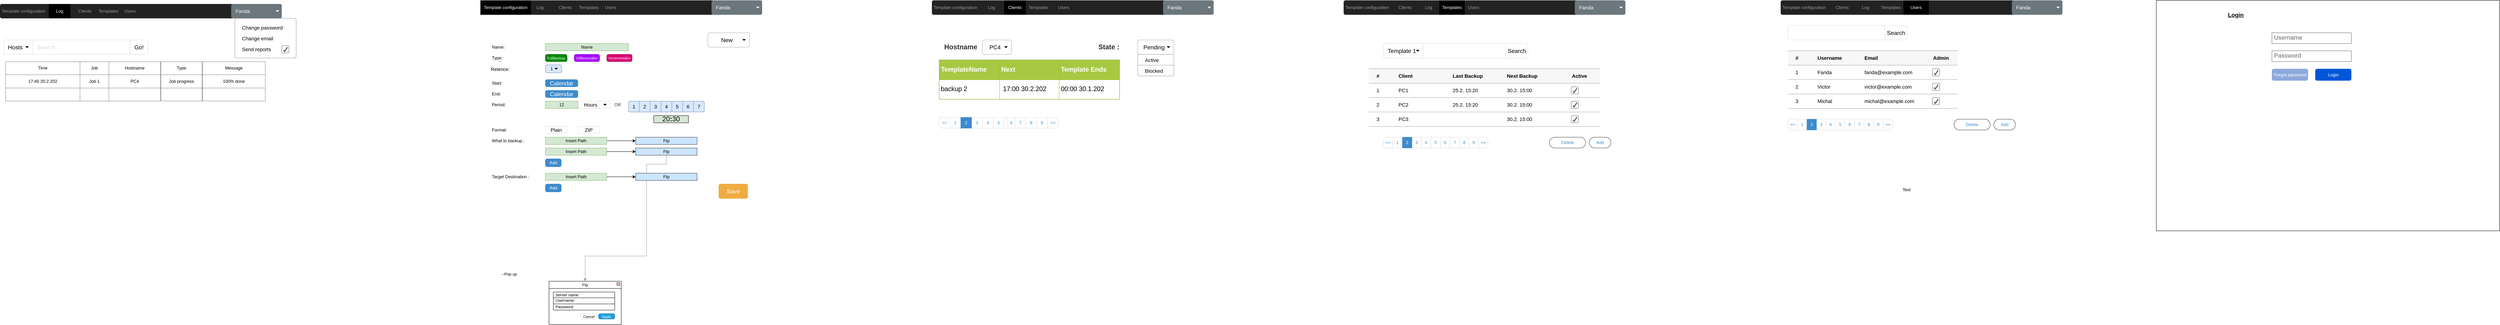 <mxfile version="12.8.6"><diagram id="ZQDw_QRH_xtN7_nR7X_o" name="Page-1"><mxGraphModel dx="2785" dy="594" grid="1" gridSize="10" guides="1" tooltips="1" connect="1" arrows="1" fold="1" page="1" pageScale="1" pageWidth="1600" pageHeight="900" math="0" shadow="0"><root><mxCell id="0"/><mxCell id="1" parent="0"/><mxCell id="LtFNCZkgNT5PemQ-OGcE-107" value="" style="html=1;shadow=0;dashed=0;shape=mxgraph.bootstrap.rrect;strokeColor=none;rSize=5;fillColor=#222222;" parent="1" vertex="1"><mxGeometry x="-860" y="170" width="780" height="40" as="geometry"/></mxCell><mxCell id="LtFNCZkgNT5PemQ-OGcE-109" value="Log" style="html=1;shadow=0;dashed=0;shape=mxgraph.bootstrap.rect;fillColor=#000000;strokeColor=none;fontColor=#ffffff;whiteSpace=wrap;resizeHeight=1;" parent="LtFNCZkgNT5PemQ-OGcE-107" vertex="1"><mxGeometry width="60" height="40" relative="1" as="geometry"><mxPoint x="135" as="offset"/></mxGeometry></mxCell><mxCell id="LtFNCZkgNT5PemQ-OGcE-110" value="Clients" style="html=1;shadow=0;dashed=0;shape=mxgraph.bootstrap.rect;strokeColor=none;fillColor=none;fontColor=#999999;whiteSpace=wrap;resizeHeight=1;" parent="LtFNCZkgNT5PemQ-OGcE-107" vertex="1"><mxGeometry width="60" height="40" relative="1" as="geometry"><mxPoint x="205" as="offset"/></mxGeometry></mxCell><mxCell id="LtFNCZkgNT5PemQ-OGcE-111" value="Templates" style="html=1;shadow=0;dashed=0;shape=mxgraph.bootstrap.rect;strokeColor=none;fillColor=none;fontColor=#999999;whiteSpace=wrap;resizeHeight=1;" parent="LtFNCZkgNT5PemQ-OGcE-107" vertex="1"><mxGeometry width="70" height="40" relative="1" as="geometry"><mxPoint x="265" as="offset"/></mxGeometry></mxCell><mxCell id="M-1ERtcQGjM8WOvAebWS-4" value="Users" style="html=1;shadow=0;dashed=0;shape=mxgraph.bootstrap.rect;strokeColor=none;fillColor=none;fontColor=#999999;whiteSpace=wrap;resizeHeight=1;" parent="LtFNCZkgNT5PemQ-OGcE-107" vertex="1"><mxGeometry width="70" height="40" relative="1" as="geometry"><mxPoint x="325" as="offset"/></mxGeometry></mxCell><mxCell id="M-1ERtcQGjM8WOvAebWS-5" value="Template configuration" style="html=1;shadow=0;dashed=0;shape=mxgraph.bootstrap.rect;strokeColor=none;fillColor=none;fontColor=#999999;whiteSpace=wrap;resizeHeight=1;" parent="LtFNCZkgNT5PemQ-OGcE-107" vertex="1"><mxGeometry width="130" height="40" relative="1" as="geometry"><mxPoint as="offset"/></mxGeometry></mxCell><mxCell id="M-1ERtcQGjM8WOvAebWS-57" value="Fanda" style="html=1;shadow=0;dashed=0;shape=mxgraph.bootstrap.rrect;rSize=5;strokeColor=none;strokeWidth=1;fillColor=#6C767D;fontColor=#ffffff;whiteSpace=wrap;align=left;verticalAlign=middle;fontStyle=0;fontSize=14;spacingLeft=10;" parent="LtFNCZkgNT5PemQ-OGcE-107" vertex="1"><mxGeometry x="640" width="140" height="40" as="geometry"/></mxCell><mxCell id="M-1ERtcQGjM8WOvAebWS-58" value="" style="shape=triangle;direction=south;fillColor=#ffffff;strokeColor=none;perimeter=none;" parent="M-1ERtcQGjM8WOvAebWS-57" vertex="1"><mxGeometry x="1" y="0.5" width="10" height="5" relative="1" as="geometry"><mxPoint x="-17" y="-2.5" as="offset"/></mxGeometry></mxCell><mxCell id="LtFNCZkgNT5PemQ-OGcE-112" value="&lt;table style=&quot;width: 100% ; height: 100% ; border-collapse: collapse&quot; width=&quot;100%&quot; border=&quot;1&quot;&gt;&lt;tbody&gt;&lt;tr&gt;&lt;td align=&quot;center&quot;&gt;Time&lt;br&gt;&lt;/td&gt;&lt;td align=&quot;center&quot;&gt;Job&lt;/td&gt;&lt;td align=&quot;center&quot;&gt;Hostname&lt;/td&gt;&lt;/tr&gt;&lt;tr&gt;&lt;td align=&quot;center&quot;&gt;17:45 20.2.202&lt;/td&gt;&lt;td align=&quot;center&quot;&gt;Job 1&lt;br&gt;&lt;/td&gt;&lt;td align=&quot;center&quot;&gt;PC4&lt;/td&gt;&lt;/tr&gt;&lt;tr&gt;&lt;td align=&quot;center&quot;&gt;&lt;br&gt;&lt;/td&gt;&lt;td align=&quot;center&quot;&gt;&lt;br&gt;&lt;/td&gt;&lt;td align=&quot;center&quot;&gt;&lt;br&gt;&lt;/td&gt;&lt;/tr&gt;&lt;/tbody&gt;&lt;/table&gt;" style="text;html=1;overflow=fill;" parent="1" vertex="1"><mxGeometry x="-845" y="330" width="430" height="110" as="geometry"/></mxCell><mxCell id="LtFNCZkgNT5PemQ-OGcE-113" value="&lt;table style=&quot;width: 100% ; height: 100% ; border-collapse: collapse&quot; width=&quot;100%&quot; border=&quot;1&quot;&gt;&lt;tbody&gt;&lt;tr&gt;&lt;td align=&quot;center&quot;&gt;Message&lt;/td&gt;&lt;/tr&gt;&lt;tr&gt;&lt;td align=&quot;center&quot;&gt;100% done&lt;/td&gt;&lt;/tr&gt;&lt;tr&gt;&lt;td align=&quot;center&quot;&gt;&lt;br&gt;&lt;/td&gt;&lt;/tr&gt;&lt;/tbody&gt;&lt;/table&gt;" style="text;html=1;strokeColor=none;fillColor=none;overflow=fill;" parent="1" vertex="1"><mxGeometry x="-300" y="330" width="175" height="110" as="geometry"/></mxCell><mxCell id="LtFNCZkgNT5PemQ-OGcE-129" value="Search..." style="html=1;shadow=0;dashed=0;shape=mxgraph.bootstrap.rrect;fillColor=#ffffff;rSize=5;strokeColor=#dddddd;fontSize=16;fontColor=#dddddd;align=left;spacingLeft=90;whiteSpace=wrap;" parent="1" vertex="1"><mxGeometry x="-850" y="270" width="400" height="40" as="geometry"/></mxCell><mxCell id="LtFNCZkgNT5PemQ-OGcE-130" value="Hosts" style="html=1;shadow=0;dashed=0;shape=mxgraph.bootstrap.leftButton;rSize=5;strokeColor=#dddddd;fillColor=none;fontSize=16;align=left;spacingLeft=10;whiteSpace=wrap;resizeHeight=1;" parent="LtFNCZkgNT5PemQ-OGcE-129" vertex="1"><mxGeometry width="80" height="40" relative="1" as="geometry"/></mxCell><mxCell id="LtFNCZkgNT5PemQ-OGcE-131" value="" style="shape=triangle;direction=south;fillColor=#000000;strokeColor=none;perimeter=none;" parent="LtFNCZkgNT5PemQ-OGcE-130" vertex="1"><mxGeometry x="1" y="0.5" width="10" height="5" relative="1" as="geometry"><mxPoint x="-20" y="-2.5" as="offset"/></mxGeometry></mxCell><mxCell id="LtFNCZkgNT5PemQ-OGcE-132" value="Go!" style="html=1;shadow=0;dashed=0;shape=mxgraph.bootstrap.rightButton;rSize=5;strokeColor=#dddddd;fillColor=none;fontSize=16;whiteSpace=wrap;resizeHeight=1;" parent="LtFNCZkgNT5PemQ-OGcE-129" vertex="1"><mxGeometry x="1" width="50" height="40" relative="1" as="geometry"><mxPoint x="-50" as="offset"/></mxGeometry></mxCell><mxCell id="LtFNCZkgNT5PemQ-OGcE-135" value="Add" style="html=1;shadow=0;dashed=0;shape=mxgraph.bootstrap.roundedButton;align=center;strokeColor=#363636;fontColor=#3D8BCD;whiteSpace=wrap;" parent="1" vertex="1"><mxGeometry x="3540" y="540" width="60" height="30" as="geometry"/></mxCell><mxCell id="LtFNCZkgNT5PemQ-OGcE-139" value="" style="html=1;shadow=0;dashed=0;shape=mxgraph.bootstrap.rrect;fillColor=#ffffff;rSize=5;strokeColor=#dddddd;fontSize=16;fontColor=#dddddd;align=left;spacingLeft=90;whiteSpace=wrap;" parent="1" vertex="1"><mxGeometry x="2970" y="280" width="400" height="40" as="geometry"/></mxCell><mxCell id="LtFNCZkgNT5PemQ-OGcE-140" value="Template 1" style="html=1;shadow=0;dashed=0;shape=mxgraph.bootstrap.leftButton;rSize=5;strokeColor=#dddddd;fillColor=none;fontSize=16;align=left;spacingLeft=10;whiteSpace=wrap;resizeHeight=1;" parent="LtFNCZkgNT5PemQ-OGcE-139" vertex="1"><mxGeometry width="110" height="40" relative="1" as="geometry"/></mxCell><mxCell id="LtFNCZkgNT5PemQ-OGcE-141" value="" style="shape=triangle;direction=south;fillColor=#000000;strokeColor=none;perimeter=none;" parent="LtFNCZkgNT5PemQ-OGcE-140" vertex="1"><mxGeometry x="1" y="0.5" width="10" height="5" relative="1" as="geometry"><mxPoint x="-20" y="-2.5" as="offset"/></mxGeometry></mxCell><mxCell id="LtFNCZkgNT5PemQ-OGcE-142" value="Search" style="html=1;shadow=0;dashed=0;shape=mxgraph.bootstrap.rightButton;rSize=5;strokeColor=#dddddd;fillColor=none;fontSize=16;whiteSpace=wrap;resizeHeight=1;" parent="LtFNCZkgNT5PemQ-OGcE-139" vertex="1"><mxGeometry x="1" width="61" height="40" relative="1" as="geometry"><mxPoint x="-61" as="offset"/></mxGeometry></mxCell><mxCell id="i-ywhPvxed8cWiADarV5-82" value="" style="edgeStyle=orthogonalEdgeStyle;rounded=0;orthogonalLoop=1;jettySize=auto;html=1;" edge="1" parent="1" source="LtFNCZkgNT5PemQ-OGcE-154" target="i-ywhPvxed8cWiADarV5-81"><mxGeometry relative="1" as="geometry"/></mxCell><mxCell id="LtFNCZkgNT5PemQ-OGcE-154" value="Insert Path" style="text;html=1;strokeColor=#82b366;fillColor=#d5e8d4;align=center;verticalAlign=middle;whiteSpace=wrap;rounded=0;" parent="1" vertex="1"><mxGeometry x="650" y="640" width="170" height="20" as="geometry"/></mxCell><mxCell id="i-ywhPvxed8cWiADarV5-103" style="edgeStyle=orthogonalEdgeStyle;rounded=0;orthogonalLoop=1;jettySize=auto;html=1;entryX=0.5;entryY=0;entryDx=0;entryDy=0;strokeColor=#999999;" edge="1" parent="1" source="i-ywhPvxed8cWiADarV5-81"><mxGeometry relative="1" as="geometry"><mxPoint x="760" y="940" as="targetPoint"/><Array as="points"><mxPoint x="930" y="870"/><mxPoint x="760" y="870"/></Array></mxGeometry></mxCell><mxCell id="i-ywhPvxed8cWiADarV5-81" value="Ftp" style="text;html=1;strokeColor=#36393d;fillColor=#cce5ff;align=center;verticalAlign=middle;whiteSpace=wrap;rounded=0;" vertex="1" parent="1"><mxGeometry x="900" y="640" width="170" height="20" as="geometry"/></mxCell><mxCell id="LtFNCZkgNT5PemQ-OGcE-158" value="Add" style="html=1;shadow=0;dashed=0;shape=mxgraph.bootstrap.rrect;rSize=5;fillColor=#3D8BCD;align=center;strokeColor=#3D8BCD;fontColor=#ffffff;fontSize=12;whiteSpace=wrap;" parent="1" vertex="1"><mxGeometry x="650" y="600" width="44" height="22" as="geometry"/></mxCell><mxCell id="i-ywhPvxed8cWiADarV5-80" value="" style="edgeStyle=orthogonalEdgeStyle;rounded=0;orthogonalLoop=1;jettySize=auto;html=1;" edge="1" parent="1" source="LtFNCZkgNT5PemQ-OGcE-159" target="i-ywhPvxed8cWiADarV5-79"><mxGeometry relative="1" as="geometry"/></mxCell><mxCell id="LtFNCZkgNT5PemQ-OGcE-159" value="Insert Path" style="text;html=1;strokeColor=#82b366;fillColor=#d5e8d4;align=center;verticalAlign=middle;whiteSpace=wrap;rounded=0;" parent="1" vertex="1"><mxGeometry x="650" y="570" width="170" height="20" as="geometry"/></mxCell><mxCell id="i-ywhPvxed8cWiADarV5-106" style="edgeStyle=orthogonalEdgeStyle;rounded=0;orthogonalLoop=1;jettySize=auto;html=1;entryX=0.179;entryY=0.05;entryDx=0;entryDy=0;entryPerimeter=0;strokeColor=#999999;endArrow=none;endFill=0;" edge="1" parent="1" source="i-ywhPvxed8cWiADarV5-79" target="i-ywhPvxed8cWiADarV5-81"><mxGeometry relative="1" as="geometry"/></mxCell><mxCell id="i-ywhPvxed8cWiADarV5-79" value="Ftp" style="text;html=1;strokeColor=#36393d;fillColor=#cce5ff;align=center;verticalAlign=middle;whiteSpace=wrap;rounded=0;" vertex="1" parent="1"><mxGeometry x="900" y="570" width="170" height="20" as="geometry"/></mxCell><mxCell id="LtFNCZkgNT5PemQ-OGcE-162" value="Add" style="html=1;shadow=0;dashed=0;shape=mxgraph.bootstrap.rrect;rSize=5;fillColor=#3D8BCD;align=center;strokeColor=#3D8BCD;fontColor=#ffffff;fontSize=12;whiteSpace=wrap;" parent="1" vertex="1"><mxGeometry x="650" y="670" width="44" height="22" as="geometry"/></mxCell><mxCell id="LtFNCZkgNT5PemQ-OGcE-165" value="Delete" style="html=1;shadow=0;dashed=0;shape=mxgraph.bootstrap.roundedButton;align=center;strokeColor=#383838;fontColor=#3D8BCD;whiteSpace=wrap;" parent="1" vertex="1"><mxGeometry x="3430" y="540" width="100" height="30" as="geometry"/></mxCell><mxCell id="LtFNCZkgNT5PemQ-OGcE-169" value="&lt;font style=&quot;font-size: 13px&quot;&gt;Retence:&lt;/font&gt;" style="text;html=1;strokeColor=none;fillColor=none;align=center;verticalAlign=middle;whiteSpace=wrap;rounded=0;" parent="1" vertex="1"><mxGeometry x="500" y="341" width="50" height="20" as="geometry"/></mxCell><mxCell id="LtFNCZkgNT5PemQ-OGcE-171" value="1" style="html=1;shadow=0;dashed=0;shape=mxgraph.bootstrap.rrect;fontSize=12;rSize=5;strokeColor=#6c8ebf;spacingRight=10;perimeter=none;whiteSpace=wrap;align=center;fillColor=#dae8fc;" parent="1" vertex="1"><mxGeometry x="650" y="339" width="45" height="22" as="geometry"/></mxCell><mxCell id="LtFNCZkgNT5PemQ-OGcE-172" value="" style="shape=triangle;direction=south;fillColor=#000000;strokeColor=none;perimeter=none;" parent="LtFNCZkgNT5PemQ-OGcE-171" vertex="1"><mxGeometry x="1" y="0.5" width="10" height="5" relative="1" as="geometry"><mxPoint x="-20" y="-2.5" as="offset"/></mxGeometry></mxCell><mxCell id="LtFNCZkgNT5PemQ-OGcE-177" value="&lt;div&gt;New&lt;/div&gt;" style="html=1;shadow=0;dashed=0;shape=mxgraph.bootstrap.rrect;rSize=5;strokeColor=#ABABAB;spacingRight=10;fontSize=16;whiteSpace=wrap;align=center;" parent="1" vertex="1"><mxGeometry x="1100" y="250" width="115" height="40" as="geometry"/></mxCell><mxCell id="LtFNCZkgNT5PemQ-OGcE-178" value="" style="shape=triangle;direction=south;fillColor=#000000;strokeColor=none;perimeter=none;" parent="LtFNCZkgNT5PemQ-OGcE-177" vertex="1"><mxGeometry x="1" y="0.5" width="10" height="5" relative="1" as="geometry"><mxPoint x="-20" y="-2.5" as="offset"/></mxGeometry></mxCell><mxCell id="LtFNCZkgNT5PemQ-OGcE-179" value="Hostname" style="text;html=1;strokeColor=none;fillColor=none;align=center;verticalAlign=middle;whiteSpace=wrap;rounded=0;fontColor=#303030;fontStyle=1;fontSize=19;" parent="1" vertex="1"><mxGeometry x="1740" y="270" width="120" height="40" as="geometry"/></mxCell><mxCell id="LtFNCZkgNT5PemQ-OGcE-188" value="&lt;font style=&quot;font-size: 19px&quot;&gt;20&lt;b&gt;:&lt;/b&gt;30&lt;/font&gt;" style="text;html=1;strokeColor=#000000;fillColor=#d5e8d4;align=center;verticalAlign=middle;whiteSpace=wrap;rounded=0;" parent="1" vertex="1"><mxGeometry x="950" y="480" width="96" height="20" as="geometry"/></mxCell><mxCell id="M-1ERtcQGjM8WOvAebWS-1" value="PC4" style="html=1;shadow=0;dashed=0;shape=mxgraph.bootstrap.rrect;rSize=5;strokeColor=#ABABAB;spacingRight=10;fontSize=16;whiteSpace=wrap;align=center;" parent="1" vertex="1"><mxGeometry x="1860" y="270" width="80" height="40" as="geometry"/></mxCell><mxCell id="M-1ERtcQGjM8WOvAebWS-2" value="" style="shape=triangle;direction=south;fillColor=#000000;strokeColor=none;perimeter=none;" parent="M-1ERtcQGjM8WOvAebWS-1" vertex="1"><mxGeometry x="1" y="0.5" width="10" height="5" relative="1" as="geometry"><mxPoint x="-20" y="-2.5" as="offset"/></mxGeometry></mxCell><mxCell id="M-1ERtcQGjM8WOvAebWS-7" value="&lt;table style=&quot;width: 100% ; height: 100% ; border-collapse: collapse&quot; width=&quot;100%&quot; border=&quot;1&quot;&gt;&lt;tbody&gt;&lt;tr&gt;&lt;td align=&quot;center&quot;&gt;Type&lt;/td&gt;&lt;/tr&gt;&lt;tr&gt;&lt;td align=&quot;center&quot;&gt;Job progress&lt;br&gt;&lt;/td&gt;&lt;/tr&gt;&lt;tr&gt;&lt;td align=&quot;center&quot;&gt;&lt;br&gt;&lt;/td&gt;&lt;/tr&gt;&lt;/tbody&gt;&lt;/table&gt;" style="text;html=1;strokeColor=none;fillColor=none;overflow=fill;" parent="1" vertex="1"><mxGeometry x="-415" y="330" width="115" height="110" as="geometry"/></mxCell><mxCell id="M-1ERtcQGjM8WOvAebWS-8" value="Template config" style="text;html=1;strokeColor=none;fillColor=none;align=center;verticalAlign=middle;whiteSpace=wrap;rounded=0;fontStyle=5;fontSize=16;" parent="1" vertex="1"><mxGeometry x="480" y="170" width="200" height="20" as="geometry"/></mxCell><mxCell id="M-1ERtcQGjM8WOvAebWS-11" value="Add" style="html=1;shadow=0;dashed=0;shape=mxgraph.bootstrap.roundedButton;align=center;strokeColor=#363636;fontColor=#3D8BCD;whiteSpace=wrap;" parent="1" vertex="1"><mxGeometry x="4660" y="490" width="60" height="30" as="geometry"/></mxCell><mxCell id="M-1ERtcQGjM8WOvAebWS-12" value="" style="html=1;shadow=0;dashed=0;shape=mxgraph.bootstrap.rrect;fillColor=#ffffff;rSize=5;strokeColor=#dddddd;fontSize=16;fontColor=#dddddd;align=left;spacingLeft=90;whiteSpace=wrap;" parent="1" vertex="1"><mxGeometry x="4090" y="230" width="330" height="40" as="geometry"/></mxCell><mxCell id="M-1ERtcQGjM8WOvAebWS-15" value="Search" style="html=1;shadow=0;dashed=0;shape=mxgraph.bootstrap.rightButton;rSize=5;strokeColor=#dddddd;fillColor=none;fontSize=16;whiteSpace=wrap;resizeHeight=1;" parent="M-1ERtcQGjM8WOvAebWS-12" vertex="1"><mxGeometry x="1" width="61" height="40" relative="1" as="geometry"><mxPoint x="-61" as="offset"/></mxGeometry></mxCell><mxCell id="M-1ERtcQGjM8WOvAebWS-16" value="Delete" style="html=1;shadow=0;dashed=0;shape=mxgraph.bootstrap.roundedButton;align=center;strokeColor=#383838;fontColor=#3D8BCD;whiteSpace=wrap;" parent="1" vertex="1"><mxGeometry x="4550" y="490" width="100" height="30" as="geometry"/></mxCell><mxCell id="M-1ERtcQGjM8WOvAebWS-59" value="" style="html=1;shadow=0;dashed=0;shape=mxgraph.bootstrap.rrect;rSize=5;fillColor=#ffffff;strokeColor=#999999;fontSize=19;" parent="1" vertex="1"><mxGeometry x="-210" y="210" width="170" height="110" as="geometry"/></mxCell><mxCell id="M-1ERtcQGjM8WOvAebWS-60" value="Change password" style="fillColor=none;strokeColor=none;align=left;spacing=20;fontSize=14;" parent="M-1ERtcQGjM8WOvAebWS-59" vertex="1"><mxGeometry width="170" height="30" relative="1" as="geometry"><mxPoint y="10" as="offset"/></mxGeometry></mxCell><mxCell id="M-1ERtcQGjM8WOvAebWS-61" value="Change email" style="fillColor=none;strokeColor=none;align=left;spacing=20;fontSize=14;" parent="M-1ERtcQGjM8WOvAebWS-59" vertex="1"><mxGeometry width="170" height="30" relative="1" as="geometry"><mxPoint y="40" as="offset"/></mxGeometry></mxCell><mxCell id="M-1ERtcQGjM8WOvAebWS-62" value="Send reports" style="fillColor=none;strokeColor=none;align=left;spacing=20;fontSize=14;" parent="M-1ERtcQGjM8WOvAebWS-59" vertex="1"><mxGeometry width="170" height="30" relative="1" as="geometry"><mxPoint y="70" as="offset"/></mxGeometry></mxCell><mxCell id="M-1ERtcQGjM8WOvAebWS-64" value="" style="html=1;shadow=0;dashed=0;shape=mxgraph.bootstrap.checkbox;strokeColor=#666666" parent="M-1ERtcQGjM8WOvAebWS-59" vertex="1"><mxGeometry y="0.5" width="20" height="20" relative="1" as="geometry"><mxPoint x="130" y="21" as="offset"/></mxGeometry></mxCell><mxCell id="M-1ERtcQGjM8WOvAebWS-65" value="Login" style="text;html=1;strokeColor=none;fillColor=none;align=center;verticalAlign=middle;whiteSpace=wrap;rounded=0;fontStyle=5;fontSize=16;" parent="1" vertex="1"><mxGeometry x="5230" y="190" width="200" height="20" as="geometry"/></mxCell><mxCell id="M-1ERtcQGjM8WOvAebWS-67" value="Username" style="strokeWidth=1;shadow=0;dashed=0;align=center;html=1;shape=mxgraph.mockup.text.textBox;fontColor=#666666;align=left;fontSize=17;spacingLeft=4;spacingTop=-3;strokeColor=#666666;mainText=" parent="1" vertex="1"><mxGeometry x="5430" y="250" width="220" height="30" as="geometry"/></mxCell><mxCell id="M-1ERtcQGjM8WOvAebWS-68" value="Password" style="strokeWidth=1;shadow=0;dashed=0;align=center;html=1;shape=mxgraph.mockup.text.textBox;fontColor=#666666;align=left;fontSize=17;spacingLeft=4;spacingTop=-3;strokeColor=#666666;mainText=" parent="1" vertex="1"><mxGeometry x="5430" y="300" width="220" height="30" as="geometry"/></mxCell><mxCell id="M-1ERtcQGjM8WOvAebWS-69" value="Login" style="rounded=1;fillColor=#0057D8;strokeColor=none;html=1;fontColor=#ffffff;align=center;verticalAlign=middle;fontStyle=0;fontSize=12" parent="1" vertex="1"><mxGeometry x="5550" y="350" width="100" height="33" as="geometry"/></mxCell><mxCell id="M-1ERtcQGjM8WOvAebWS-70" value="Forgot password" style="rounded=1;fillColor=#8CA9DB;strokeColor=none;html=1;fontColor=#ffffff;align=center;verticalAlign=middle;fontStyle=0;fontSize=12" parent="1" vertex="1"><mxGeometry x="5430" y="350" width="100" height="33" as="geometry"/></mxCell><mxCell id="i-ywhPvxed8cWiADarV5-27" value="" style="html=1;shadow=0;dashed=0;shape=mxgraph.bootstrap.rrect;strokeColor=none;rSize=5;fillColor=#222222;" vertex="1" parent="1"><mxGeometry x="2860" y="160" width="780" height="40" as="geometry"/></mxCell><mxCell id="i-ywhPvxed8cWiADarV5-28" value="&lt;font color=&quot;#999999&quot;&gt;Clients&lt;/font&gt;" style="html=1;shadow=0;dashed=0;shape=mxgraph.bootstrap.rect;fillColor=none;strokeColor=none;fontColor=#ffffff;whiteSpace=wrap;resizeHeight=1;" vertex="1" parent="i-ywhPvxed8cWiADarV5-27"><mxGeometry width="70" height="40" relative="1" as="geometry"><mxPoint x="135" as="offset"/></mxGeometry></mxCell><mxCell id="i-ywhPvxed8cWiADarV5-29" value="Log" style="html=1;shadow=0;dashed=0;shape=mxgraph.bootstrap.rect;strokeColor=none;fillColor=none;fontColor=#999999;whiteSpace=wrap;resizeHeight=1;" vertex="1" parent="i-ywhPvxed8cWiADarV5-27"><mxGeometry width="60" height="40" relative="1" as="geometry"><mxPoint x="205" as="offset"/></mxGeometry></mxCell><mxCell id="i-ywhPvxed8cWiADarV5-30" value="&lt;font color=&quot;#ffffff&quot;&gt;Templates&lt;/font&gt;" style="html=1;shadow=0;dashed=0;shape=mxgraph.bootstrap.rect;strokeColor=none;fillColor=#000000;fontColor=#999999;whiteSpace=wrap;resizeHeight=1;" vertex="1" parent="i-ywhPvxed8cWiADarV5-27"><mxGeometry width="70" height="40" relative="1" as="geometry"><mxPoint x="265" as="offset"/></mxGeometry></mxCell><mxCell id="i-ywhPvxed8cWiADarV5-31" value="Users" style="html=1;shadow=0;dashed=0;shape=mxgraph.bootstrap.rect;strokeColor=none;fillColor=none;fontColor=#999999;whiteSpace=wrap;resizeHeight=1;" vertex="1" parent="i-ywhPvxed8cWiADarV5-27"><mxGeometry width="70" height="40" relative="1" as="geometry"><mxPoint x="325" as="offset"/></mxGeometry></mxCell><mxCell id="i-ywhPvxed8cWiADarV5-32" value="Template configuration" style="html=1;shadow=0;dashed=0;shape=mxgraph.bootstrap.rect;strokeColor=none;fillColor=none;fontColor=#999999;whiteSpace=wrap;resizeHeight=1;" vertex="1" parent="i-ywhPvxed8cWiADarV5-27"><mxGeometry width="130" height="40" relative="1" as="geometry"><mxPoint as="offset"/></mxGeometry></mxCell><mxCell id="i-ywhPvxed8cWiADarV5-33" value="Fanda" style="html=1;shadow=0;dashed=0;shape=mxgraph.bootstrap.rrect;rSize=5;strokeColor=none;strokeWidth=1;fillColor=#6C767D;fontColor=#ffffff;whiteSpace=wrap;align=left;verticalAlign=middle;fontStyle=0;fontSize=14;spacingLeft=10;" vertex="1" parent="i-ywhPvxed8cWiADarV5-27"><mxGeometry x="640" width="140" height="40" as="geometry"/></mxCell><mxCell id="i-ywhPvxed8cWiADarV5-34" value="" style="shape=triangle;direction=south;fillColor=#ffffff;strokeColor=none;perimeter=none;" vertex="1" parent="i-ywhPvxed8cWiADarV5-33"><mxGeometry x="1" y="0.5" width="10" height="5" relative="1" as="geometry"><mxPoint x="-17" y="-2.5" as="offset"/></mxGeometry></mxCell><mxCell id="i-ywhPvxed8cWiADarV5-35" value="" style="html=1;shadow=0;dashed=0;shape=mxgraph.bootstrap.rrect;strokeColor=none;rSize=5;fillColor=#222222;" vertex="1" parent="1"><mxGeometry x="470" y="160" width="780" height="40" as="geometry"/></mxCell><mxCell id="i-ywhPvxed8cWiADarV5-36" value="&lt;font color=&quot;#999999&quot;&gt;Log&lt;/font&gt;" style="html=1;shadow=0;dashed=0;shape=mxgraph.bootstrap.rect;fillColor=none;strokeColor=none;fontColor=#ffffff;whiteSpace=wrap;resizeHeight=1;" vertex="1" parent="i-ywhPvxed8cWiADarV5-35"><mxGeometry width="60" height="40" relative="1" as="geometry"><mxPoint x="135" as="offset"/></mxGeometry></mxCell><mxCell id="i-ywhPvxed8cWiADarV5-37" value="Clients" style="html=1;shadow=0;dashed=0;shape=mxgraph.bootstrap.rect;strokeColor=none;fillColor=none;fontColor=#999999;whiteSpace=wrap;resizeHeight=1;" vertex="1" parent="i-ywhPvxed8cWiADarV5-35"><mxGeometry width="60" height="40" relative="1" as="geometry"><mxPoint x="205" as="offset"/></mxGeometry></mxCell><mxCell id="i-ywhPvxed8cWiADarV5-38" value="Templates" style="html=1;shadow=0;dashed=0;shape=mxgraph.bootstrap.rect;strokeColor=none;fillColor=none;fontColor=#999999;whiteSpace=wrap;resizeHeight=1;" vertex="1" parent="i-ywhPvxed8cWiADarV5-35"><mxGeometry width="70" height="40" relative="1" as="geometry"><mxPoint x="265" as="offset"/></mxGeometry></mxCell><mxCell id="i-ywhPvxed8cWiADarV5-39" value="Users" style="html=1;shadow=0;dashed=0;shape=mxgraph.bootstrap.rect;strokeColor=none;fillColor=none;fontColor=#999999;whiteSpace=wrap;resizeHeight=1;" vertex="1" parent="i-ywhPvxed8cWiADarV5-35"><mxGeometry width="70" height="40" relative="1" as="geometry"><mxPoint x="325" as="offset"/></mxGeometry></mxCell><mxCell id="i-ywhPvxed8cWiADarV5-40" value="&lt;font color=&quot;#ffffff&quot;&gt;Template configuration&lt;/font&gt;" style="html=1;shadow=0;dashed=0;shape=mxgraph.bootstrap.rect;strokeColor=none;fillColor=#000000;fontColor=#999999;whiteSpace=wrap;resizeHeight=1;gradientColor=none;" vertex="1" parent="i-ywhPvxed8cWiADarV5-35"><mxGeometry width="140" height="40" relative="1" as="geometry"><mxPoint as="offset"/></mxGeometry></mxCell><mxCell id="i-ywhPvxed8cWiADarV5-41" value="Fanda" style="html=1;shadow=0;dashed=0;shape=mxgraph.bootstrap.rrect;rSize=5;strokeColor=none;strokeWidth=1;fillColor=#6C767D;fontColor=#ffffff;whiteSpace=wrap;align=left;verticalAlign=middle;fontStyle=0;fontSize=14;spacingLeft=10;" vertex="1" parent="i-ywhPvxed8cWiADarV5-35"><mxGeometry x="640" width="140" height="40" as="geometry"/></mxCell><mxCell id="i-ywhPvxed8cWiADarV5-42" value="" style="shape=triangle;direction=south;fillColor=#ffffff;strokeColor=none;perimeter=none;" vertex="1" parent="i-ywhPvxed8cWiADarV5-41"><mxGeometry x="1" y="0.5" width="10" height="5" relative="1" as="geometry"><mxPoint x="-17" y="-2.5" as="offset"/></mxGeometry></mxCell><mxCell id="i-ywhPvxed8cWiADarV5-51" value="" style="html=1;shadow=0;dashed=0;shape=mxgraph.bootstrap.rrect;strokeColor=none;rSize=5;fillColor=#222222;" vertex="1" parent="1"><mxGeometry x="1720" y="160" width="780" height="40" as="geometry"/></mxCell><mxCell id="i-ywhPvxed8cWiADarV5-52" value="&lt;font color=&quot;#999999&quot;&gt;Log&lt;/font&gt;" style="html=1;shadow=0;dashed=0;shape=mxgraph.bootstrap.rect;fillColor=none;strokeColor=none;fontColor=#ffffff;whiteSpace=wrap;resizeHeight=1;" vertex="1" parent="i-ywhPvxed8cWiADarV5-51"><mxGeometry width="70" height="40" relative="1" as="geometry"><mxPoint x="130" as="offset"/></mxGeometry></mxCell><mxCell id="i-ywhPvxed8cWiADarV5-53" value="&lt;font color=&quot;#ffffff&quot;&gt;Clients&lt;/font&gt;" style="html=1;shadow=0;dashed=0;shape=mxgraph.bootstrap.rect;strokeColor=none;fillColor=#000000;fontColor=#999999;whiteSpace=wrap;resizeHeight=1;" vertex="1" parent="i-ywhPvxed8cWiADarV5-51"><mxGeometry width="60" height="40" relative="1" as="geometry"><mxPoint x="200" as="offset"/></mxGeometry></mxCell><mxCell id="i-ywhPvxed8cWiADarV5-54" value="Templates" style="html=1;shadow=0;dashed=0;shape=mxgraph.bootstrap.rect;strokeColor=none;fillColor=none;fontColor=#999999;whiteSpace=wrap;resizeHeight=1;" vertex="1" parent="i-ywhPvxed8cWiADarV5-51"><mxGeometry width="70" height="40" relative="1" as="geometry"><mxPoint x="260" as="offset"/></mxGeometry></mxCell><mxCell id="i-ywhPvxed8cWiADarV5-55" value="Users" style="html=1;shadow=0;dashed=0;shape=mxgraph.bootstrap.rect;strokeColor=none;fillColor=none;fontColor=#999999;whiteSpace=wrap;resizeHeight=1;" vertex="1" parent="i-ywhPvxed8cWiADarV5-51"><mxGeometry width="70" height="40" relative="1" as="geometry"><mxPoint x="330" as="offset"/></mxGeometry></mxCell><mxCell id="i-ywhPvxed8cWiADarV5-56" value="Template configuration" style="html=1;shadow=0;dashed=0;shape=mxgraph.bootstrap.rect;strokeColor=none;fillColor=none;fontColor=#999999;whiteSpace=wrap;resizeHeight=1;" vertex="1" parent="i-ywhPvxed8cWiADarV5-51"><mxGeometry width="130" height="40" relative="1" as="geometry"><mxPoint as="offset"/></mxGeometry></mxCell><mxCell id="i-ywhPvxed8cWiADarV5-57" value="Fanda" style="html=1;shadow=0;dashed=0;shape=mxgraph.bootstrap.rrect;rSize=5;strokeColor=none;strokeWidth=1;fillColor=#6C767D;fontColor=#ffffff;whiteSpace=wrap;align=left;verticalAlign=middle;fontStyle=0;fontSize=14;spacingLeft=10;" vertex="1" parent="i-ywhPvxed8cWiADarV5-51"><mxGeometry x="640" width="140" height="40" as="geometry"/></mxCell><mxCell id="i-ywhPvxed8cWiADarV5-58" value="" style="shape=triangle;direction=south;fillColor=#ffffff;strokeColor=none;perimeter=none;" vertex="1" parent="i-ywhPvxed8cWiADarV5-57"><mxGeometry x="1" y="0.5" width="10" height="5" relative="1" as="geometry"><mxPoint x="-17" y="-2.5" as="offset"/></mxGeometry></mxCell><mxCell id="i-ywhPvxed8cWiADarV5-68" value="" style="html=1;shadow=0;dashed=0;shape=mxgraph.bootstrap.rrect;strokeColor=none;rSize=5;fillColor=#222222;" vertex="1" parent="1"><mxGeometry x="4070" y="160" width="780" height="40" as="geometry"/></mxCell><mxCell id="i-ywhPvxed8cWiADarV5-69" value="&lt;font color=&quot;#999999&quot;&gt;Clients&lt;/font&gt;" style="html=1;shadow=0;dashed=0;shape=mxgraph.bootstrap.rect;fillColor=none;strokeColor=none;fontColor=#ffffff;whiteSpace=wrap;resizeHeight=1;" vertex="1" parent="i-ywhPvxed8cWiADarV5-68"><mxGeometry width="70" height="40" relative="1" as="geometry"><mxPoint x="135" as="offset"/></mxGeometry></mxCell><mxCell id="i-ywhPvxed8cWiADarV5-70" value="Log" style="html=1;shadow=0;dashed=0;shape=mxgraph.bootstrap.rect;strokeColor=none;fillColor=none;fontColor=#999999;whiteSpace=wrap;resizeHeight=1;" vertex="1" parent="i-ywhPvxed8cWiADarV5-68"><mxGeometry width="60" height="40" relative="1" as="geometry"><mxPoint x="205" as="offset"/></mxGeometry></mxCell><mxCell id="i-ywhPvxed8cWiADarV5-71" value="Templates" style="html=1;shadow=0;dashed=0;shape=mxgraph.bootstrap.rect;strokeColor=none;fillColor=none;fontColor=#999999;whiteSpace=wrap;resizeHeight=1;" vertex="1" parent="i-ywhPvxed8cWiADarV5-68"><mxGeometry width="70" height="40" relative="1" as="geometry"><mxPoint x="270" as="offset"/></mxGeometry></mxCell><mxCell id="i-ywhPvxed8cWiADarV5-72" value="&lt;font color=&quot;#ffffff&quot;&gt;Users&lt;/font&gt;" style="html=1;shadow=0;dashed=0;shape=mxgraph.bootstrap.rect;strokeColor=none;fillColor=#000000;fontColor=#999999;whiteSpace=wrap;resizeHeight=1;" vertex="1" parent="i-ywhPvxed8cWiADarV5-68"><mxGeometry width="70" height="40" relative="1" as="geometry"><mxPoint x="340" as="offset"/></mxGeometry></mxCell><mxCell id="i-ywhPvxed8cWiADarV5-73" value="Template configuration" style="html=1;shadow=0;dashed=0;shape=mxgraph.bootstrap.rect;strokeColor=none;fillColor=none;fontColor=#999999;whiteSpace=wrap;resizeHeight=1;" vertex="1" parent="i-ywhPvxed8cWiADarV5-68"><mxGeometry width="130" height="40" relative="1" as="geometry"><mxPoint as="offset"/></mxGeometry></mxCell><mxCell id="i-ywhPvxed8cWiADarV5-74" value="Fanda" style="html=1;shadow=0;dashed=0;shape=mxgraph.bootstrap.rrect;rSize=5;strokeColor=none;strokeWidth=1;fillColor=#6C767D;fontColor=#ffffff;whiteSpace=wrap;align=left;verticalAlign=middle;fontStyle=0;fontSize=14;spacingLeft=10;" vertex="1" parent="i-ywhPvxed8cWiADarV5-68"><mxGeometry x="640" width="140" height="40" as="geometry"/></mxCell><mxCell id="i-ywhPvxed8cWiADarV5-75" value="" style="shape=triangle;direction=south;fillColor=#ffffff;strokeColor=none;perimeter=none;" vertex="1" parent="i-ywhPvxed8cWiADarV5-74"><mxGeometry x="1" y="0.5" width="10" height="5" relative="1" as="geometry"><mxPoint x="-17" y="-2.5" as="offset"/></mxGeometry></mxCell><mxCell id="i-ywhPvxed8cWiADarV5-76" value="Text" style="text;html=1;align=center;verticalAlign=middle;resizable=0;points=[];autosize=1;" vertex="1" parent="1"><mxGeometry x="4398" y="676" width="40" height="20" as="geometry"/></mxCell><mxCell id="i-ywhPvxed8cWiADarV5-84" value="State :" style="text;html=1;strokeColor=none;fillColor=none;align=center;verticalAlign=middle;whiteSpace=wrap;rounded=0;fontColor=#303030;fontStyle=1;fontSize=19;" vertex="1" parent="1"><mxGeometry x="2150" y="270" width="120" height="40" as="geometry"/></mxCell><mxCell id="i-ywhPvxed8cWiADarV5-85" value="Pending" style="html=1;shadow=0;dashed=0;shape=mxgraph.bootstrap.rrect;rSize=5;strokeColor=#ABABAB;spacingRight=10;fontSize=16;whiteSpace=wrap;align=center;" vertex="1" parent="1"><mxGeometry x="2290" y="270" width="100" height="40" as="geometry"/></mxCell><mxCell id="i-ywhPvxed8cWiADarV5-86" value="" style="shape=triangle;direction=south;fillColor=#000000;strokeColor=none;perimeter=none;" vertex="1" parent="i-ywhPvxed8cWiADarV5-85"><mxGeometry x="1" y="0.5" width="10" height="5" relative="1" as="geometry"><mxPoint x="-20" y="-2.5" as="offset"/></mxGeometry></mxCell><mxCell id="i-ywhPvxed8cWiADarV5-91" value="" style="html=1;shadow=0;dashed=0;shape=mxgraph.bootstrap.rrect;rSize=5;fillColor=#ffffff;strokeColor=#999999;fontSize=19;" vertex="1" parent="1"><mxGeometry x="2290" y="310" width="100" height="60" as="geometry"/></mxCell><mxCell id="i-ywhPvxed8cWiADarV5-92" value="Active" style="fillColor=none;strokeColor=none;align=left;spacing=20;fontSize=14;" vertex="1" parent="i-ywhPvxed8cWiADarV5-91"><mxGeometry width="100" height="30" relative="1" as="geometry"><mxPoint as="offset"/></mxGeometry></mxCell><mxCell id="i-ywhPvxed8cWiADarV5-93" value="Blocked" style="fillColor=none;strokeColor=none;align=left;spacing=20;fontSize=14;" vertex="1" parent="i-ywhPvxed8cWiADarV5-91"><mxGeometry width="100" height="30" relative="1" as="geometry"><mxPoint y="30" as="offset"/></mxGeometry></mxCell><mxCell id="i-ywhPvxed8cWiADarV5-100" value="" style="endArrow=none;html=1;entryX=1;entryY=0;entryDx=0;entryDy=0;exitX=0;exitY=0;exitDx=0;exitDy=0;strokeColor=#999999;" edge="1" parent="i-ywhPvxed8cWiADarV5-91" source="i-ywhPvxed8cWiADarV5-93" target="i-ywhPvxed8cWiADarV5-93"><mxGeometry width="50" height="50" relative="1" as="geometry"><mxPoint y="34.286" as="sourcePoint"/><mxPoint x="160" y="51.429" as="targetPoint"/><Array as="points"/></mxGeometry></mxCell><mxCell id="i-ywhPvxed8cWiADarV5-112" style="edgeStyle=orthogonalEdgeStyle;rounded=0;orthogonalLoop=1;jettySize=auto;html=1;exitX=0.75;exitY=1;exitDx=0;exitDy=0;entryX=0.5;entryY=1;entryDx=0;entryDy=0;endArrow=none;endFill=0;strokeColor=#999999;" edge="1" parent="1" source="LtFNCZkgNT5PemQ-OGcE-31" target="LtFNCZkgNT5PemQ-OGcE-31"><mxGeometry relative="1" as="geometry"/></mxCell><mxCell id="i-ywhPvxed8cWiADarV5-127" value="" style="rounded=0;whiteSpace=wrap;html=1;comic=0;strokeColor=#000000;fillColor=none;gradientColor=none;fontSize=11;" vertex="1" parent="1"><mxGeometry x="660" y="940" width="200" height="120" as="geometry"/></mxCell><mxCell id="i-ywhPvxed8cWiADarV5-128" value="Ftp" style="text;html=1;strokeColor=none;fillColor=none;align=center;verticalAlign=middle;whiteSpace=wrap;rounded=0;comic=0;fontSize=11;" vertex="1" parent="1"><mxGeometry x="740" y="940" width="40" height="20" as="geometry"/></mxCell><mxCell id="i-ywhPvxed8cWiADarV5-132" value="Server name:" style="text;strokeColor=none;fillColor=none;align=left;verticalAlign=top;spacingLeft=4;spacingRight=4;overflow=hidden;rotatable=0;points=[[0,0.5],[1,0.5]];portConstraint=eastwest;fontSize=11;" vertex="1" parent="1"><mxGeometry x="672" y="965" width="194" height="15" as="geometry"/></mxCell><mxCell id="i-ywhPvxed8cWiADarV5-133" value="Username:" style="text;strokeColor=none;fillColor=none;align=left;verticalAlign=top;spacingLeft=4;spacingRight=4;overflow=hidden;rotatable=0;points=[[0,0.5],[1,0.5]];portConstraint=eastwest;fontSize=11;" vertex="1" parent="1"><mxGeometry x="672" y="980" width="196" height="18" as="geometry"/></mxCell><mxCell id="i-ywhPvxed8cWiADarV5-134" value="Password:" style="text;strokeColor=none;fillColor=none;align=left;verticalAlign=top;spacingLeft=4;spacingRight=4;overflow=hidden;rotatable=0;points=[[0,0.5],[1,0.5]];portConstraint=eastwest;fontSize=11;" vertex="1" parent="1"><mxGeometry x="672" y="998" width="196" height="26" as="geometry"/></mxCell><mxCell id="i-ywhPvxed8cWiADarV5-137" value="" style="rounded=0;whiteSpace=wrap;html=1;comic=0;strokeColor=#000000;fillColor=none;gradientColor=none;fontSize=11;" vertex="1" parent="1"><mxGeometry x="672" y="986" width="170" height="17" as="geometry"/></mxCell><mxCell id="i-ywhPvxed8cWiADarV5-138" value="" style="rounded=0;whiteSpace=wrap;html=1;comic=0;strokeColor=#000000;fillColor=none;gradientColor=none;fontSize=11;" vertex="1" parent="1"><mxGeometry x="672" y="970" width="170" height="50" as="geometry"/></mxCell><mxCell id="i-ywhPvxed8cWiADarV5-139" value="" style="rounded=0;whiteSpace=wrap;html=1;comic=0;strokeColor=#000000;fillColor=none;gradientColor=none;fontSize=11;" vertex="1" parent="1"><mxGeometry x="660" y="940" width="200" height="20" as="geometry"/></mxCell><mxCell id="i-ywhPvxed8cWiADarV5-141" value="&lt;font style=&quot;font-size: 10px ; line-height: 260%&quot;&gt;Cancel&lt;/font&gt;" style="html=1;shadow=0;dashed=0;shape=mxgraph.bootstrap.rrect;rSize=5;strokeColor=#dddddd;align=center;fontSize=14;whiteSpace=wrap;fillColor=none;aspect=fixed;" vertex="1" parent="1"><mxGeometry x="747.5" y="1030" width="45" height="15" as="geometry"/></mxCell><mxCell id="i-ywhPvxed8cWiADarV5-143" value="&lt;font style=&quot;font-size: 10px ; line-height: 300%&quot; color=&quot;#ffffff&quot;&gt;Apply&lt;/font&gt;" style="html=1;shadow=0;dashed=0;shape=mxgraph.bootstrap.rrect;rSize=5;strokeColor=#2671BD;align=center;fontSize=14;whiteSpace=wrap;fillColor=#1ba1e2;aspect=fixed;fontColor=#ffffff;strokeWidth=1;" vertex="1" parent="1"><mxGeometry x="797" y="1030" width="45" height="15" as="geometry"/></mxCell><mxCell id="i-ywhPvxed8cWiADarV5-145" value="" style="whiteSpace=wrap;html=1;aspect=fixed;comic=0;strokeColor=#000000;strokeWidth=1;fillColor=none;gradientColor=none;fontSize=11;" vertex="1" parent="1"><mxGeometry x="848" y="944" width="7.5" height="7.5" as="geometry"/></mxCell><mxCell id="i-ywhPvxed8cWiADarV5-146" value="&lt;font style=&quot;font-size: 8px&quot; color=&quot;#ff0000&quot;&gt;x&lt;/font&gt;" style="text;html=1;strokeColor=none;fillColor=none;align=center;verticalAlign=middle;whiteSpace=wrap;rounded=0;comic=0;fontSize=11;" vertex="1" parent="1"><mxGeometry x="831.5" y="936" width="40" height="20" as="geometry"/></mxCell><mxCell id="i-ywhPvxed8cWiADarV5-147" value="" style="rounded=0;whiteSpace=wrap;html=1;comic=0;strokeColor=#000000;strokeWidth=1;fillColor=none;gradientColor=none;fontSize=11;" vertex="1" parent="1"><mxGeometry x="5110" y="160" width="950" height="640" as="geometry"/></mxCell><mxCell id="i-ywhPvxed8cWiADarV5-148" value="--Pop up" style="text;html=1;strokeColor=none;fillColor=none;align=center;verticalAlign=middle;whiteSpace=wrap;rounded=0;comic=0;fontSize=11;" vertex="1" parent="1"><mxGeometry x="490" y="910" width="120" height="20" as="geometry"/></mxCell><mxCell id="LtFNCZkgNT5PemQ-OGcE-1" parent="0"/><mxCell id="LtFNCZkgNT5PemQ-OGcE-2" value="Plain" style="html=1;shadow=0;dashed=0;shape=mxgraph.bootstrap.rrect;rSize=5;strokeColor=#dddddd;align=center;fontSize=14;whiteSpace=wrap;fillColor=none;" parent="LtFNCZkgNT5PemQ-OGcE-1" vertex="1"><mxGeometry x="650" y="510" width="60" height="20" as="geometry"/></mxCell><mxCell id="LtFNCZkgNT5PemQ-OGcE-3" value="ZIP" style="html=1;shadow=0;dashed=0;shape=mxgraph.bootstrap.rrect;rSize=5;strokeColor=#dddddd;align=center;fontSize=14;whiteSpace=wrap;fillColor=none;" parent="LtFNCZkgNT5PemQ-OGcE-1" vertex="1"><mxGeometry x="740" y="510" width="60" height="20" as="geometry"/></mxCell><mxCell id="LtFNCZkgNT5PemQ-OGcE-4" value="Hours" style="html=1;shadow=0;dashed=0;shape=mxgraph.bootstrap.rrect;align=center;rSize=5;strokeColor=#dddddd;spacingRight=20;fontSize=14;whiteSpace=wrap;fillColor=none;" parent="LtFNCZkgNT5PemQ-OGcE-1" vertex="1"><mxGeometry x="740" y="440" width="90" height="20" as="geometry"/></mxCell><mxCell id="LtFNCZkgNT5PemQ-OGcE-5" value="" style="strokeColor=inherit;fillColor=inherit;gradientColor=inherit;html=1;shadow=0;dashed=0;shape=mxgraph.bootstrap.rightButton;rSize=5;perimeter=none;resizeHeight=1;" parent="LtFNCZkgNT5PemQ-OGcE-4" vertex="1"><mxGeometry x="1" width="30" height="20" relative="1" as="geometry"><mxPoint x="-30" as="offset"/></mxGeometry></mxCell><mxCell id="LtFNCZkgNT5PemQ-OGcE-6" value="" style="shape=triangle;direction=south;fillColor=#000000;strokeColor=none;perimeter=none;" parent="LtFNCZkgNT5PemQ-OGcE-5" vertex="1"><mxGeometry x="1" y="0.5" width="10" height="5" relative="1" as="geometry"><mxPoint x="-20" y="-2.5" as="offset"/></mxGeometry></mxCell><mxCell id="LtFNCZkgNT5PemQ-OGcE-7" value="" style="html=1;shadow=0;dashed=0;shape=mxgraph.bootstrap.rrect;rSize=5;strokeColor=#6c8ebf;fillColor=#dae8fc;align=left;" parent="LtFNCZkgNT5PemQ-OGcE-1" vertex="1"><mxGeometry x="880" y="440" width="120" height="30" as="geometry"/></mxCell><mxCell id="LtFNCZkgNT5PemQ-OGcE-8" value="1" style="strokeColor=inherit;fillColor=inherit;gradientColor=inherit;html=1;shadow=0;dashed=0;shape=mxgraph.bootstrap.leftButton;rSize=5;perimeter=none;fontSize=14;whiteSpace=wrap;" parent="LtFNCZkgNT5PemQ-OGcE-7" vertex="1"><mxGeometry width="30" height="30" as="geometry"/></mxCell><mxCell id="LtFNCZkgNT5PemQ-OGcE-9" value="2" style="strokeColor=inherit;fillColor=inherit;gradientColor=inherit;html=1;shadow=0;dashed=0;shape=mxgraph.bootstrap.rect;perimeter=none;fontSize=14;whiteSpace=wrap;" parent="LtFNCZkgNT5PemQ-OGcE-7" vertex="1"><mxGeometry x="30" width="30" height="30" as="geometry"/></mxCell><mxCell id="LtFNCZkgNT5PemQ-OGcE-10" value="3" style="strokeColor=inherit;fillColor=inherit;gradientColor=inherit;html=1;shadow=0;dashed=0;shape=mxgraph.bootstrap.rect;perimeter=none;fontSize=14;whiteSpace=wrap;" parent="LtFNCZkgNT5PemQ-OGcE-7" vertex="1"><mxGeometry x="60" width="30" height="30" as="geometry"/></mxCell><mxCell id="LtFNCZkgNT5PemQ-OGcE-11" value="4" style="strokeColor=inherit;fillColor=inherit;gradientColor=inherit;html=1;shadow=0;dashed=0;shape=mxgraph.bootstrap.rightButton;rSize=5;perimeter=none;fontSize=14;whiteSpace=wrap;" parent="LtFNCZkgNT5PemQ-OGcE-7" vertex="1"><mxGeometry x="90" width="30" height="30" as="geometry"/></mxCell><mxCell id="LtFNCZkgNT5PemQ-OGcE-12" value="" style="html=1;shadow=0;dashed=0;shape=mxgraph.bootstrap.rrect;rSize=5;strokeColor=#6c8ebf;fillColor=#dae8fc;align=left;" parent="LtFNCZkgNT5PemQ-OGcE-1" vertex="1"><mxGeometry x="1000" y="440" width="90" height="30" as="geometry"/></mxCell><mxCell id="LtFNCZkgNT5PemQ-OGcE-13" value="5" style="strokeColor=inherit;fillColor=inherit;gradientColor=inherit;html=1;shadow=0;dashed=0;shape=mxgraph.bootstrap.leftButton;rSize=5;perimeter=none;fontSize=14;whiteSpace=wrap;" parent="LtFNCZkgNT5PemQ-OGcE-12" vertex="1"><mxGeometry width="30" height="30" as="geometry"/></mxCell><mxCell id="LtFNCZkgNT5PemQ-OGcE-14" value="6" style="strokeColor=inherit;fillColor=inherit;gradientColor=inherit;html=1;shadow=0;dashed=0;shape=mxgraph.bootstrap.rect;perimeter=none;fontSize=14;whiteSpace=wrap;" parent="LtFNCZkgNT5PemQ-OGcE-12" vertex="1"><mxGeometry x="30" width="30" height="30" as="geometry"/></mxCell><mxCell id="LtFNCZkgNT5PemQ-OGcE-15" value="7" style="strokeColor=inherit;fillColor=inherit;gradientColor=inherit;html=1;shadow=0;dashed=0;shape=mxgraph.bootstrap.rightButton;rSize=5;perimeter=none;fontSize=14;whiteSpace=wrap;" parent="LtFNCZkgNT5PemQ-OGcE-12" vertex="1"><mxGeometry x="60" width="30" height="30" as="geometry"/></mxCell><mxCell id="LtFNCZkgNT5PemQ-OGcE-16" value="&lt;font&gt;OR&lt;/font&gt;" style="text;html=1;strokeColor=none;fillColor=none;align=center;verticalAlign=middle;whiteSpace=wrap;rounded=0;fontColor=#303030;" parent="LtFNCZkgNT5PemQ-OGcE-1" vertex="1"><mxGeometry x="830" y="440" width="40" height="20" as="geometry"/></mxCell><mxCell id="LtFNCZkgNT5PemQ-OGcE-17" value="Calendar" style="html=1;shadow=0;dashed=0;shape=mxgraph.bootstrap.rrect;rSize=5;fillColor=#3D8BCD;align=center;strokeColor=#3D8BCD;fontColor=#ffffff;fontSize=16;whiteSpace=wrap;" parent="LtFNCZkgNT5PemQ-OGcE-1" vertex="1"><mxGeometry x="650" y="380" width="90" height="20" as="geometry"/></mxCell><mxCell id="LtFNCZkgNT5PemQ-OGcE-18" value="Calendar" style="html=1;shadow=0;dashed=0;shape=mxgraph.bootstrap.rrect;rSize=5;fillColor=#3D8BCD;align=center;strokeColor=#3D8BCD;fontColor=#ffffff;fontSize=16;whiteSpace=wrap;" parent="LtFNCZkgNT5PemQ-OGcE-1" vertex="1"><mxGeometry x="650" y="410" width="90" height="20" as="geometry"/></mxCell><mxCell id="LtFNCZkgNT5PemQ-OGcE-19" style=";html=1;" parent="0"/><mxCell id="LtFNCZkgNT5PemQ-OGcE-20" value="Untitled Layer" parent="0"/><mxCell id="LtFNCZkgNT5PemQ-OGcE-26" value="Save" style="html=1;shadow=0;dashed=0;shape=mxgraph.bootstrap.rrect;rSize=5;fillColor=#EFAC43;align=center;strokeColor=#EFAC43;fontColor=#ffffff;fontSize=16;whiteSpace=wrap;" parent="LtFNCZkgNT5PemQ-OGcE-20" vertex="1"><mxGeometry x="1130" y="670" width="80" height="40" as="geometry"/></mxCell><mxCell id="LtFNCZkgNT5PemQ-OGcE-27" value="FullBackup" style="html=1;shadow=0;dashed=0;shape=mxgraph.bootstrap.rrect;rSize=5;strokeColor=#005700;align=center;fontSize=10;whiteSpace=wrap;fillColor=#008a00;fontColor=#ffffff;" parent="LtFNCZkgNT5PemQ-OGcE-20" vertex="1"><mxGeometry x="650" y="310" width="60" height="20" as="geometry"/></mxCell><mxCell id="LtFNCZkgNT5PemQ-OGcE-28" value="Differenciální" style="html=1;shadow=0;dashed=0;shape=mxgraph.bootstrap.rrect;rSize=5;strokeColor=#7700CC;align=center;fontSize=10;whiteSpace=wrap;fillColor=#aa00ff;fontColor=#ffffff;" parent="LtFNCZkgNT5PemQ-OGcE-20" vertex="1"><mxGeometry x="730" y="310" width="70" height="20" as="geometry"/></mxCell><mxCell id="LtFNCZkgNT5PemQ-OGcE-29" value="Incrementální" style="html=1;shadow=0;dashed=0;shape=mxgraph.bootstrap.rrect;rSize=5;strokeColor=#A50040;align=center;fontSize=10;whiteSpace=wrap;fillColor=#d80073;fontColor=#ffffff;" parent="LtFNCZkgNT5PemQ-OGcE-20" vertex="1"><mxGeometry x="820" y="310" width="70" height="20" as="geometry"/></mxCell><mxCell id="LtFNCZkgNT5PemQ-OGcE-30" value="Period:" style="text;html=1;strokeColor=none;fillColor=none;align=left;verticalAlign=middle;whiteSpace=wrap;rounded=0;" parent="LtFNCZkgNT5PemQ-OGcE-20" vertex="1"><mxGeometry x="500" y="440" width="120" height="20" as="geometry"/></mxCell><mxCell id="LtFNCZkgNT5PemQ-OGcE-31" value="Type:" style="text;html=1;strokeColor=none;fillColor=none;align=left;verticalAlign=middle;whiteSpace=wrap;rounded=0;" parent="LtFNCZkgNT5PemQ-OGcE-20" vertex="1"><mxGeometry x="500" y="310" width="40" height="20" as="geometry"/></mxCell><mxCell id="LtFNCZkgNT5PemQ-OGcE-32" value="What to backup :" style="text;html=1;strokeColor=none;fillColor=none;align=left;verticalAlign=middle;whiteSpace=wrap;rounded=0;" parent="LtFNCZkgNT5PemQ-OGcE-20" vertex="1"><mxGeometry x="500" y="540" width="100" height="20" as="geometry"/></mxCell><mxCell id="i-ywhPvxed8cWiADarV5-78" value="" style="edgeStyle=orthogonalEdgeStyle;rounded=0;orthogonalLoop=1;jettySize=auto;html=1;" edge="1" parent="LtFNCZkgNT5PemQ-OGcE-20" source="LtFNCZkgNT5PemQ-OGcE-33" target="i-ywhPvxed8cWiADarV5-77"><mxGeometry relative="1" as="geometry"/></mxCell><mxCell id="LtFNCZkgNT5PemQ-OGcE-33" value="Insert Path" style="text;html=1;strokeColor=#82b366;fillColor=#d5e8d4;align=center;verticalAlign=middle;whiteSpace=wrap;rounded=0;" parent="LtFNCZkgNT5PemQ-OGcE-20" vertex="1"><mxGeometry x="650" y="540" width="170" height="20" as="geometry"/></mxCell><mxCell id="i-ywhPvxed8cWiADarV5-77" value="Ftp" style="text;html=1;strokeColor=#36393d;fillColor=#cce5ff;align=center;verticalAlign=middle;whiteSpace=wrap;rounded=0;" vertex="1" parent="LtFNCZkgNT5PemQ-OGcE-20"><mxGeometry x="900" y="540" width="170" height="20" as="geometry"/></mxCell><mxCell id="LtFNCZkgNT5PemQ-OGcE-34" value="Target Destination :" style="text;html=1;strokeColor=none;fillColor=none;align=left;verticalAlign=middle;whiteSpace=wrap;rounded=0;" parent="LtFNCZkgNT5PemQ-OGcE-20" vertex="1"><mxGeometry x="500" y="630" width="110" height="40" as="geometry"/></mxCell><mxCell id="LtFNCZkgNT5PemQ-OGcE-35" value="Format:" style="text;html=1;strokeColor=none;fillColor=none;align=left;verticalAlign=middle;whiteSpace=wrap;rounded=0;" parent="LtFNCZkgNT5PemQ-OGcE-20" vertex="1"><mxGeometry x="500" y="510" width="120" height="20" as="geometry"/></mxCell><mxCell id="LtFNCZkgNT5PemQ-OGcE-36" value="End:" style="text;html=1;strokeColor=none;fillColor=none;align=left;verticalAlign=middle;whiteSpace=wrap;rounded=0;" parent="LtFNCZkgNT5PemQ-OGcE-20" vertex="1"><mxGeometry x="500" y="410" width="90" height="20" as="geometry"/></mxCell><mxCell id="LtFNCZkgNT5PemQ-OGcE-37" value="Start:" style="text;html=1;strokeColor=none;fillColor=none;align=left;verticalAlign=middle;whiteSpace=wrap;rounded=0;" parent="LtFNCZkgNT5PemQ-OGcE-20" vertex="1"><mxGeometry x="500" y="380" width="90" height="20" as="geometry"/></mxCell><mxCell id="LtFNCZkgNT5PemQ-OGcE-38" value="" style="html=1;shadow=0;dashed=0;shape=mxgraph.bootstrap.rrect;strokeColor=#dddddd;whiteSpace=wrap;" parent="LtFNCZkgNT5PemQ-OGcE-20" vertex="1"><mxGeometry x="1740" y="485" width="330" height="30" as="geometry"/></mxCell><mxCell id="LtFNCZkgNT5PemQ-OGcE-39" value="&lt;&lt;" style="strokeColor=inherit;fillColor=inherit;gradientColor=inherit;html=1;shadow=0;dashed=0;shape=mxgraph.bootstrap.leftButton;fontColor=#3D8BCD;whiteSpace=wrap;" parent="LtFNCZkgNT5PemQ-OGcE-38" vertex="1"><mxGeometry width="30" height="30" as="geometry"/></mxCell><mxCell id="LtFNCZkgNT5PemQ-OGcE-40" value="1" style="strokeColor=inherit;fillColor=inherit;gradientColor=inherit;html=1;shadow=0;dashed=0;shape=mxgraph.bootstrap.rect;perimeter=none;fontColor=#3D8BCD;whiteSpace=wrap;" parent="LtFNCZkgNT5PemQ-OGcE-38" vertex="1"><mxGeometry x="30" width="30" height="30" as="geometry"/></mxCell><mxCell id="LtFNCZkgNT5PemQ-OGcE-41" value="3" style="strokeColor=inherit;fillColor=inherit;gradientColor=inherit;html=1;shadow=0;dashed=0;shape=mxgraph.bootstrap.rect;perimeter=none;fontColor=#3D8BCD;whiteSpace=wrap;" parent="LtFNCZkgNT5PemQ-OGcE-38" vertex="1"><mxGeometry x="90" width="30" height="30" as="geometry"/></mxCell><mxCell id="LtFNCZkgNT5PemQ-OGcE-42" value="4" style="strokeColor=inherit;fillColor=inherit;gradientColor=inherit;html=1;shadow=0;dashed=0;shape=mxgraph.bootstrap.rect;perimeter=none;fontColor=#3D8BCD;whiteSpace=wrap;" parent="LtFNCZkgNT5PemQ-OGcE-38" vertex="1"><mxGeometry x="120" width="30" height="30" as="geometry"/></mxCell><mxCell id="LtFNCZkgNT5PemQ-OGcE-43" value="5" style="strokeColor=inherit;fillColor=inherit;gradientColor=inherit;html=1;shadow=0;dashed=0;shape=mxgraph.bootstrap.rect;perimeter=none;fontColor=#3D8BCD;whiteSpace=wrap;" parent="LtFNCZkgNT5PemQ-OGcE-38" vertex="1"><mxGeometry x="150" width="30" height="30" as="geometry"/></mxCell><mxCell id="LtFNCZkgNT5PemQ-OGcE-44" value="6" style="strokeColor=inherit;fillColor=inherit;gradientColor=inherit;html=1;shadow=0;dashed=0;shape=mxgraph.bootstrap.rect;perimeter=none;fontColor=#3D8BCD;whiteSpace=wrap;" parent="LtFNCZkgNT5PemQ-OGcE-38" vertex="1"><mxGeometry x="190" width="20" height="30" as="geometry"/></mxCell><mxCell id="LtFNCZkgNT5PemQ-OGcE-45" value="7" style="strokeColor=inherit;fillColor=inherit;gradientColor=inherit;html=1;shadow=0;dashed=0;shape=mxgraph.bootstrap.rect;perimeter=none;fontColor=#3D8BCD;whiteSpace=wrap;" parent="LtFNCZkgNT5PemQ-OGcE-38" vertex="1"><mxGeometry x="210" width="30" height="30" as="geometry"/></mxCell><mxCell id="LtFNCZkgNT5PemQ-OGcE-46" value="8" style="strokeColor=inherit;fillColor=inherit;gradientColor=inherit;html=1;shadow=0;dashed=0;shape=mxgraph.bootstrap.rect;perimeter=none;fontColor=#3D8BCD;whiteSpace=wrap;" parent="LtFNCZkgNT5PemQ-OGcE-38" vertex="1"><mxGeometry x="240" width="30" height="30" as="geometry"/></mxCell><mxCell id="LtFNCZkgNT5PemQ-OGcE-47" value="9" style="strokeColor=inherit;fillColor=inherit;gradientColor=inherit;html=1;shadow=0;dashed=0;shape=mxgraph.bootstrap.rect;perimeter=none;fontColor=#3D8BCD;whiteSpace=wrap;" parent="LtFNCZkgNT5PemQ-OGcE-38" vertex="1"><mxGeometry x="270" width="30" height="30" as="geometry"/></mxCell><mxCell id="LtFNCZkgNT5PemQ-OGcE-48" value="&gt;&gt;" style="strokeColor=inherit;fillColor=inherit;gradientColor=inherit;html=1;shadow=0;dashed=0;shape=mxgraph.bootstrap.rightButton;fontColor=#3D8BCD;whiteSpace=wrap;" parent="LtFNCZkgNT5PemQ-OGcE-38" vertex="1"><mxGeometry x="300" width="30" height="30" as="geometry"/></mxCell><mxCell id="LtFNCZkgNT5PemQ-OGcE-49" value="2" style="html=1;shadow=0;dashed=0;shape=mxgraph.bootstrap.rect;strokeColor=#3D8BCD;fillColor=#3D8BCD;perimeter=none;fontColor=#ffffff;whiteSpace=wrap;" parent="LtFNCZkgNT5PemQ-OGcE-38" vertex="1"><mxGeometry x="60" width="30" height="30" as="geometry"/></mxCell><mxCell id="LtFNCZkgNT5PemQ-OGcE-52" value="&lt;table style=&quot;width: 100% ; height: 100% ; border-collapse: collapse ; font-size: 18px&quot; width=&quot;100%&quot; cellpadding=&quot;4&quot; border=&quot;1&quot;&gt;&lt;tbody&gt;&lt;tr style=&quot;background-color: #a7c942 ; color: #ffffff ; border: 1px solid #98bf21&quot;&gt;&lt;th align=&quot;left&quot;&gt;&lt;font style=&quot;font-size: 18px&quot;&gt;TemplateName&lt;/font&gt;&lt;/th&gt;&lt;th align=&quot;left&quot;&gt;Next&lt;br&gt;&lt;/th&gt;&lt;th align=&quot;left&quot;&gt;&lt;font style=&quot;font-size: 18px&quot;&gt;Template&amp;nbsp;Ends&lt;/font&gt;&lt;/th&gt;&lt;/tr&gt;&lt;tr style=&quot;border: 1px solid #98bf21&quot;&gt;&lt;td&gt;backup 2&lt;/td&gt;&lt;td&gt;&amp;nbsp;17:00 30.2.202&lt;/td&gt;&lt;td&gt;00:00 30.1.202&lt;/td&gt;&lt;/tr&gt;&lt;/tbody&gt;&lt;/table&gt;" style="text;html=1;strokeColor=#c0c0c0;fillColor=#ffffff;overflow=fill;rounded=0;" parent="LtFNCZkgNT5PemQ-OGcE-20" vertex="1"><mxGeometry x="1740" y="325" width="500" height="110" as="geometry"/></mxCell><mxCell id="LtFNCZkgNT5PemQ-OGcE-53" value="" style="html=1;shadow=0;dashed=0;shape=partialRectangle;top=0;bottom=0;right=0;left=0;strokeColor=#A3A3A3;" parent="LtFNCZkgNT5PemQ-OGcE-20" vertex="1"><mxGeometry x="2930" y="350" width="640" height="160" as="geometry"/></mxCell><mxCell id="LtFNCZkgNT5PemQ-OGcE-54" value="" style="html=1;shadow=0;dashed=0;shape=mxgraph.bootstrap.horLines;strokeColor=inherit;fillColor=#000000;fillOpacity=3;resizeWidth=1;" parent="LtFNCZkgNT5PemQ-OGcE-53" vertex="1"><mxGeometry width="640" height="40" relative="1" as="geometry"/></mxCell><mxCell id="LtFNCZkgNT5PemQ-OGcE-55" value="#" style="html=1;shadow=0;dashed=0;shape=mxgraph.bootstrap.rect;strokeColor=none;fillColor=none;fontSize=14;fontStyle=1;whiteSpace=wrap;resizeHeight=1;" parent="LtFNCZkgNT5PemQ-OGcE-54" vertex="1"><mxGeometry width="50" height="40" relative="1" as="geometry"/></mxCell><mxCell id="LtFNCZkgNT5PemQ-OGcE-56" value="Client" style="html=1;shadow=0;dashed=0;shape=mxgraph.bootstrap.rect;strokeColor=none;fillColor=none;fontSize=14;fontStyle=1;align=left;whiteSpace=wrap;resizeHeight=1;" parent="LtFNCZkgNT5PemQ-OGcE-54" vertex="1"><mxGeometry width="150" height="40" relative="1" as="geometry"><mxPoint x="80" as="offset"/></mxGeometry></mxCell><mxCell id="LtFNCZkgNT5PemQ-OGcE-57" value="Last Backup" style="html=1;shadow=0;dashed=0;shape=mxgraph.bootstrap.rect;strokeColor=none;fillColor=none;fontSize=14;fontStyle=1;align=left;whiteSpace=wrap;resizeHeight=1;" parent="LtFNCZkgNT5PemQ-OGcE-54" vertex="1"><mxGeometry width="150" height="40" relative="1" as="geometry"><mxPoint x="230" as="offset"/></mxGeometry></mxCell><mxCell id="LtFNCZkgNT5PemQ-OGcE-58" value="Next Backup" style="html=1;shadow=0;dashed=0;shape=mxgraph.bootstrap.rect;strokeColor=none;fillColor=none;fontSize=14;fontStyle=1;align=left;whiteSpace=wrap;resizeHeight=1;" parent="LtFNCZkgNT5PemQ-OGcE-54" vertex="1"><mxGeometry width="150" height="40" relative="1" as="geometry"><mxPoint x="380" as="offset"/></mxGeometry></mxCell><mxCell id="LtFNCZkgNT5PemQ-OGcE-59" value="Active" style="html=1;shadow=0;dashed=0;shape=mxgraph.bootstrap.rect;strokeColor=none;fillColor=none;fontSize=14;fontStyle=1;align=left;whiteSpace=wrap;resizeHeight=1;" parent="LtFNCZkgNT5PemQ-OGcE-54" vertex="1"><mxGeometry width="100" height="40" relative="1" as="geometry"><mxPoint x="560" as="offset"/></mxGeometry></mxCell><mxCell id="LtFNCZkgNT5PemQ-OGcE-60" value="" style="strokeColor=inherit;fillColor=inherit;gradientColor=inherit;html=1;shadow=0;dashed=0;shape=mxgraph.bootstrap.horLines;resizeWidth=1;" parent="LtFNCZkgNT5PemQ-OGcE-53" vertex="1"><mxGeometry width="640" height="40" relative="1" as="geometry"><mxPoint y="40" as="offset"/></mxGeometry></mxCell><mxCell id="LtFNCZkgNT5PemQ-OGcE-61" value="1" style="html=1;shadow=0;dashed=0;shape=mxgraph.bootstrap.rect;strokeColor=none;fillColor=none;fontSize=14;whiteSpace=wrap;resizeHeight=1;" parent="LtFNCZkgNT5PemQ-OGcE-60" vertex="1"><mxGeometry width="50" height="40" relative="1" as="geometry"/></mxCell><mxCell id="LtFNCZkgNT5PemQ-OGcE-62" value="PC1" style="html=1;shadow=0;dashed=0;shape=mxgraph.bootstrap.rect;strokeColor=none;fillColor=none;fontSize=14;align=left;whiteSpace=wrap;resizeHeight=1;" parent="LtFNCZkgNT5PemQ-OGcE-60" vertex="1"><mxGeometry width="150" height="40" relative="1" as="geometry"><mxPoint x="80" as="offset"/></mxGeometry></mxCell><mxCell id="LtFNCZkgNT5PemQ-OGcE-63" value="25.2. 15:20" style="html=1;shadow=0;dashed=0;shape=mxgraph.bootstrap.rect;strokeColor=none;fillColor=none;fontSize=14;align=left;whiteSpace=wrap;resizeHeight=1;" parent="LtFNCZkgNT5PemQ-OGcE-60" vertex="1"><mxGeometry width="150" height="40" relative="1" as="geometry"><mxPoint x="230" as="offset"/></mxGeometry></mxCell><mxCell id="LtFNCZkgNT5PemQ-OGcE-64" value="30.2. 15:00" style="html=1;shadow=0;dashed=0;shape=mxgraph.bootstrap.rect;strokeColor=none;fillColor=none;fontSize=14;align=left;whiteSpace=wrap;resizeHeight=1;" parent="LtFNCZkgNT5PemQ-OGcE-60" vertex="1"><mxGeometry width="150" height="40" relative="1" as="geometry"><mxPoint x="380" as="offset"/></mxGeometry></mxCell><mxCell id="LtFNCZkgNT5PemQ-OGcE-65" value="" style="html=1;shadow=0;dashed=0;shape=mxgraph.bootstrap.checkbox;strokeColor=#666666" parent="LtFNCZkgNT5PemQ-OGcE-60" vertex="1"><mxGeometry y="0.5" width="20" height="20" relative="1" as="geometry"><mxPoint x="560" y="-10" as="offset"/></mxGeometry></mxCell><mxCell id="LtFNCZkgNT5PemQ-OGcE-66" value="" style="strokeColor=inherit;fillColor=inherit;gradientColor=inherit;html=1;shadow=0;dashed=0;shape=mxgraph.bootstrap.horLines;resizeWidth=1;" parent="LtFNCZkgNT5PemQ-OGcE-53" vertex="1"><mxGeometry width="640" height="40" relative="1" as="geometry"><mxPoint y="80" as="offset"/></mxGeometry></mxCell><mxCell id="LtFNCZkgNT5PemQ-OGcE-67" value="2" style="html=1;shadow=0;dashed=0;shape=mxgraph.bootstrap.rect;strokeColor=none;fillColor=none;fontSize=14;whiteSpace=wrap;resizeHeight=1;" parent="LtFNCZkgNT5PemQ-OGcE-66" vertex="1"><mxGeometry width="50" height="40" relative="1" as="geometry"/></mxCell><mxCell id="LtFNCZkgNT5PemQ-OGcE-68" value="PC2" style="html=1;shadow=0;dashed=0;shape=mxgraph.bootstrap.rect;strokeColor=none;fillColor=none;fontSize=14;align=left;whiteSpace=wrap;resizeHeight=1;" parent="LtFNCZkgNT5PemQ-OGcE-66" vertex="1"><mxGeometry width="150" height="40" relative="1" as="geometry"><mxPoint x="80" as="offset"/></mxGeometry></mxCell><mxCell id="LtFNCZkgNT5PemQ-OGcE-69" value="25.2. 15:20" style="html=1;shadow=0;dashed=0;shape=mxgraph.bootstrap.rect;strokeColor=none;fillColor=none;fontSize=14;align=left;whiteSpace=wrap;resizeHeight=1;" parent="LtFNCZkgNT5PemQ-OGcE-66" vertex="1"><mxGeometry width="150" height="40" relative="1" as="geometry"><mxPoint x="230" as="offset"/></mxGeometry></mxCell><mxCell id="LtFNCZkgNT5PemQ-OGcE-70" value="30.2. 15:00" style="html=1;shadow=0;dashed=0;shape=mxgraph.bootstrap.rect;strokeColor=none;fillColor=none;fontSize=14;align=left;whiteSpace=wrap;resizeHeight=1;" parent="LtFNCZkgNT5PemQ-OGcE-66" vertex="1"><mxGeometry width="150" height="40" relative="1" as="geometry"><mxPoint x="380" as="offset"/></mxGeometry></mxCell><mxCell id="LtFNCZkgNT5PemQ-OGcE-71" value="" style="html=1;shadow=0;dashed=0;shape=mxgraph.bootstrap.checkbox;strokeColor=#666666" parent="LtFNCZkgNT5PemQ-OGcE-66" vertex="1"><mxGeometry y="0.5" width="20" height="20" relative="1" as="geometry"><mxPoint x="560" y="-10" as="offset"/></mxGeometry></mxCell><mxCell id="LtFNCZkgNT5PemQ-OGcE-72" value="&lt;span style=&quot;color: rgba(0 , 0 , 0 , 0) ; font-family: monospace ; font-size: 0px&quot;&gt;%3CmxGraphModel%3E%3Croot%3E%3CmxCell%20id%3D%220%22%2F%3E%3CmxCell%20id%3D%221%22%20parent%3D%220%22%2F%3E%3CmxCell%20id%3D%222%22%20value%3D%22%22%20style%3D%22html%3D1%3Bshadow%3D0%3Bdashed%3D0%3Bshape%3Dmxgraph.bootstrap.checkbox%3BstrokeColor%3D%23666666%22%20vertex%3D%221%22%20parent%3D%221%22%3E%3CmxGeometry%20x%3D%22860%22%20y%3D%221440%22%20width%3D%2220%22%20height%3D%2220%22%20as%3D%22geometry%22%3E%3CmxPoint%20x%3D%22560%22%20y%3D%22-10%22%20as%3D%22offset%22%2F%3E%3C%2FmxGeometry%3E%3C%2FmxCell%3E%3C%2Froot%3E%3C%2FmxGraphModel%3E&lt;/span&gt;&lt;span style=&quot;color: rgba(0 , 0 , 0 , 0) ; font-family: monospace ; font-size: 0px&quot;&gt;%3CmxGraphModel%3E%3Croot%3E%3CmxCell%20id%3D%220%22%2F%3E%3CmxCell%20id%3D%221%22%20parent%3D%220%22%2F%3E%3CmxCell%20id%3D%222%22%20value%3D%22%22%20style%3D%22html%3D1%3Bshadow%3D0%3Bdashed%3D0%3Bshape%3Dmxgraph.bootstrap.checkbox%3BstrokeColor%3D%23666666%22%20vertex%3D%221%22%20parent%3D%221%22%3E%3CmxGeometry%20x%3D%22860%22%20y%3D%221440%22%20width%3D%2220%22%20height%3D%2220%22%20as%3D%22geometry%22%3E%3CmxPoint%20x%3D%22560%22%20y%3D%22-10%22%20as%3D%22offset%22%2F%3E%3C%2FmxGeometry%3E%3C%2FmxCell%3E%3C%2Froot%3E%3C%2FmxGraphModel%3E&lt;/span&gt;" style="strokeColor=inherit;fillColor=inherit;gradientColor=inherit;html=1;shadow=0;dashed=0;shape=mxgraph.bootstrap.horLines;resizeWidth=1;" parent="LtFNCZkgNT5PemQ-OGcE-53" vertex="1"><mxGeometry width="640" height="40" relative="1" as="geometry"><mxPoint y="120" as="offset"/></mxGeometry></mxCell><mxCell id="LtFNCZkgNT5PemQ-OGcE-73" value="3" style="html=1;shadow=0;dashed=0;shape=mxgraph.bootstrap.rect;strokeColor=none;fillColor=none;fontSize=14;whiteSpace=wrap;resizeHeight=1;" parent="LtFNCZkgNT5PemQ-OGcE-72" vertex="1"><mxGeometry width="50" height="40" relative="1" as="geometry"/></mxCell><mxCell id="LtFNCZkgNT5PemQ-OGcE-74" value="PC3" style="html=1;shadow=0;dashed=0;shape=mxgraph.bootstrap.rect;strokeColor=none;fillColor=none;fontSize=14;align=left;whiteSpace=wrap;resizeHeight=1;" parent="LtFNCZkgNT5PemQ-OGcE-72" vertex="1"><mxGeometry width="150" height="40" relative="1" as="geometry"><mxPoint x="80" as="offset"/></mxGeometry></mxCell><mxCell id="LtFNCZkgNT5PemQ-OGcE-76" value="30.2. 15:00" style="html=1;shadow=0;dashed=0;shape=mxgraph.bootstrap.rect;strokeColor=none;fillColor=none;fontSize=14;align=left;whiteSpace=wrap;resizeHeight=1;" parent="LtFNCZkgNT5PemQ-OGcE-72" vertex="1"><mxGeometry width="150" height="40" relative="1" as="geometry"><mxPoint x="380" as="offset"/></mxGeometry></mxCell><mxCell id="LtFNCZkgNT5PemQ-OGcE-77" value="" style="html=1;shadow=0;dashed=0;shape=mxgraph.bootstrap.checkbox;strokeColor=#666666" parent="LtFNCZkgNT5PemQ-OGcE-72" vertex="1"><mxGeometry x="560" y="10" width="20" height="20" as="geometry"><mxPoint x="560" y="-10" as="offset"/></mxGeometry></mxCell><mxCell id="LtFNCZkgNT5PemQ-OGcE-78" value="" style="html=1;shadow=0;dashed=0;shape=mxgraph.bootstrap.rrect;strokeColor=#dddddd;whiteSpace=wrap;" parent="LtFNCZkgNT5PemQ-OGcE-20" vertex="1"><mxGeometry x="2970" y="540" width="290" height="30" as="geometry"/></mxCell><mxCell id="LtFNCZkgNT5PemQ-OGcE-79" value="&lt;&lt;" style="strokeColor=inherit;fillColor=inherit;gradientColor=inherit;html=1;shadow=0;dashed=0;shape=mxgraph.bootstrap.leftButton;fontColor=#3D8BCD;whiteSpace=wrap;" parent="LtFNCZkgNT5PemQ-OGcE-78" vertex="1"><mxGeometry width="26.364" height="30" as="geometry"/></mxCell><mxCell id="LtFNCZkgNT5PemQ-OGcE-80" value="1" style="strokeColor=inherit;fillColor=inherit;gradientColor=inherit;html=1;shadow=0;dashed=0;shape=mxgraph.bootstrap.rect;perimeter=none;fontColor=#3D8BCD;whiteSpace=wrap;" parent="LtFNCZkgNT5PemQ-OGcE-78" vertex="1"><mxGeometry x="26.364" width="26.364" height="30" as="geometry"/></mxCell><mxCell id="LtFNCZkgNT5PemQ-OGcE-81" value="3" style="strokeColor=inherit;fillColor=inherit;gradientColor=inherit;html=1;shadow=0;dashed=0;shape=mxgraph.bootstrap.rect;perimeter=none;fontColor=#3D8BCD;whiteSpace=wrap;" parent="LtFNCZkgNT5PemQ-OGcE-78" vertex="1"><mxGeometry x="79.091" width="26.364" height="30" as="geometry"/></mxCell><mxCell id="LtFNCZkgNT5PemQ-OGcE-82" value="4" style="strokeColor=inherit;fillColor=inherit;gradientColor=inherit;html=1;shadow=0;dashed=0;shape=mxgraph.bootstrap.rect;perimeter=none;fontColor=#3D8BCD;whiteSpace=wrap;" parent="LtFNCZkgNT5PemQ-OGcE-78" vertex="1"><mxGeometry x="105.455" width="26.364" height="30" as="geometry"/></mxCell><mxCell id="LtFNCZkgNT5PemQ-OGcE-83" value="5" style="strokeColor=inherit;fillColor=inherit;gradientColor=inherit;html=1;shadow=0;dashed=0;shape=mxgraph.bootstrap.rect;perimeter=none;fontColor=#3D8BCD;whiteSpace=wrap;" parent="LtFNCZkgNT5PemQ-OGcE-78" vertex="1"><mxGeometry x="131.818" width="26.364" height="30" as="geometry"/></mxCell><mxCell id="LtFNCZkgNT5PemQ-OGcE-84" value="6" style="strokeColor=inherit;fillColor=inherit;gradientColor=inherit;html=1;shadow=0;dashed=0;shape=mxgraph.bootstrap.rect;perimeter=none;fontColor=#3D8BCD;whiteSpace=wrap;" parent="LtFNCZkgNT5PemQ-OGcE-78" vertex="1"><mxGeometry x="158.182" width="26.364" height="30" as="geometry"/></mxCell><mxCell id="LtFNCZkgNT5PemQ-OGcE-85" value="7" style="strokeColor=inherit;fillColor=inherit;gradientColor=inherit;html=1;shadow=0;dashed=0;shape=mxgraph.bootstrap.rect;perimeter=none;fontColor=#3D8BCD;whiteSpace=wrap;" parent="LtFNCZkgNT5PemQ-OGcE-78" vertex="1"><mxGeometry x="184.545" width="26.364" height="30" as="geometry"/></mxCell><mxCell id="LtFNCZkgNT5PemQ-OGcE-86" value="8" style="strokeColor=inherit;fillColor=inherit;gradientColor=inherit;html=1;shadow=0;dashed=0;shape=mxgraph.bootstrap.rect;perimeter=none;fontColor=#3D8BCD;whiteSpace=wrap;" parent="LtFNCZkgNT5PemQ-OGcE-78" vertex="1"><mxGeometry x="210.909" width="26.364" height="30" as="geometry"/></mxCell><mxCell id="LtFNCZkgNT5PemQ-OGcE-87" value="9" style="strokeColor=inherit;fillColor=inherit;gradientColor=inherit;html=1;shadow=0;dashed=0;shape=mxgraph.bootstrap.rect;perimeter=none;fontColor=#3D8BCD;whiteSpace=wrap;" parent="LtFNCZkgNT5PemQ-OGcE-78" vertex="1"><mxGeometry x="237.273" width="26.364" height="30" as="geometry"/></mxCell><mxCell id="LtFNCZkgNT5PemQ-OGcE-88" value="&gt;&gt;" style="strokeColor=inherit;fillColor=inherit;gradientColor=inherit;html=1;shadow=0;dashed=0;shape=mxgraph.bootstrap.rightButton;fontColor=#3D8BCD;whiteSpace=wrap;" parent="LtFNCZkgNT5PemQ-OGcE-78" vertex="1"><mxGeometry x="263.636" width="26.364" height="30" as="geometry"/></mxCell><mxCell id="LtFNCZkgNT5PemQ-OGcE-89" value="2" style="html=1;shadow=0;dashed=0;shape=mxgraph.bootstrap.rect;strokeColor=#3D8BCD;fillColor=#3D8BCD;perimeter=none;fontColor=#ffffff;whiteSpace=wrap;" parent="LtFNCZkgNT5PemQ-OGcE-78" vertex="1"><mxGeometry x="52.727" width="26.364" height="30" as="geometry"/></mxCell><mxCell id="LtFNCZkgNT5PemQ-OGcE-104" value="Name" style="text;html=1;strokeColor=#82b366;fillColor=#d5e8d4;align=center;verticalAlign=middle;whiteSpace=wrap;rounded=0;" parent="LtFNCZkgNT5PemQ-OGcE-20" vertex="1"><mxGeometry x="650" y="280" width="230" height="20" as="geometry"/></mxCell><mxCell id="LtFNCZkgNT5PemQ-OGcE-105" value="Name:" style="text;html=1;strokeColor=none;fillColor=none;align=left;verticalAlign=middle;whiteSpace=wrap;rounded=0;rotation=0;" parent="LtFNCZkgNT5PemQ-OGcE-20" vertex="1"><mxGeometry x="500" y="280" width="40" height="20" as="geometry"/></mxCell><mxCell id="LtFNCZkgNT5PemQ-OGcE-106" value="12" style="text;html=1;strokeColor=#82b366;fillColor=#d5e8d4;align=center;verticalAlign=middle;whiteSpace=wrap;rounded=0;" parent="LtFNCZkgNT5PemQ-OGcE-20" vertex="1"><mxGeometry x="650" y="440" width="90" height="20" as="geometry"/></mxCell><mxCell id="M-1ERtcQGjM8WOvAebWS-18" value="" style="html=1;shadow=0;dashed=0;shape=partialRectangle;top=0;bottom=0;right=0;left=0;strokeColor=#A3A3A3;" parent="LtFNCZkgNT5PemQ-OGcE-20" vertex="1"><mxGeometry x="4090" y="300" width="470" height="160" as="geometry"/></mxCell><mxCell id="M-1ERtcQGjM8WOvAebWS-19" value="" style="html=1;shadow=0;dashed=0;shape=mxgraph.bootstrap.horLines;strokeColor=inherit;fillColor=#000000;fillOpacity=3;resizeWidth=1;" parent="M-1ERtcQGjM8WOvAebWS-18" vertex="1"><mxGeometry width="470" height="40" relative="1" as="geometry"/></mxCell><mxCell id="M-1ERtcQGjM8WOvAebWS-20" value="#" style="html=1;shadow=0;dashed=0;shape=mxgraph.bootstrap.rect;strokeColor=none;fillColor=none;fontSize=14;fontStyle=1;whiteSpace=wrap;resizeHeight=1;" parent="M-1ERtcQGjM8WOvAebWS-19" vertex="1"><mxGeometry width="50" height="40" relative="1" as="geometry"/></mxCell><mxCell id="M-1ERtcQGjM8WOvAebWS-21" value="Username" style="html=1;shadow=0;dashed=0;shape=mxgraph.bootstrap.rect;strokeColor=none;fillColor=none;fontSize=14;fontStyle=1;align=left;whiteSpace=wrap;resizeHeight=1;" parent="M-1ERtcQGjM8WOvAebWS-19" vertex="1"><mxGeometry width="150" height="40" relative="1" as="geometry"><mxPoint x="80" as="offset"/></mxGeometry></mxCell><mxCell id="M-1ERtcQGjM8WOvAebWS-22" value="Email" style="html=1;shadow=0;dashed=0;shape=mxgraph.bootstrap.rect;strokeColor=none;fillColor=none;fontSize=14;fontStyle=1;align=left;whiteSpace=wrap;resizeHeight=1;" parent="M-1ERtcQGjM8WOvAebWS-19" vertex="1"><mxGeometry width="150" height="40" relative="1" as="geometry"><mxPoint x="210" as="offset"/></mxGeometry></mxCell><mxCell id="M-1ERtcQGjM8WOvAebWS-24" value="Admin" style="html=1;shadow=0;dashed=0;shape=mxgraph.bootstrap.rect;strokeColor=none;fillColor=none;fontSize=14;fontStyle=1;align=left;whiteSpace=wrap;resizeHeight=1;" parent="M-1ERtcQGjM8WOvAebWS-19" vertex="1"><mxGeometry width="100" height="40" relative="1" as="geometry"><mxPoint x="400" as="offset"/></mxGeometry></mxCell><mxCell id="M-1ERtcQGjM8WOvAebWS-25" value="" style="strokeColor=inherit;fillColor=inherit;gradientColor=inherit;html=1;shadow=0;dashed=0;shape=mxgraph.bootstrap.horLines;resizeWidth=1;" parent="M-1ERtcQGjM8WOvAebWS-18" vertex="1"><mxGeometry width="470" height="40" relative="1" as="geometry"><mxPoint y="40" as="offset"/></mxGeometry></mxCell><mxCell id="M-1ERtcQGjM8WOvAebWS-26" value="1" style="html=1;shadow=0;dashed=0;shape=mxgraph.bootstrap.rect;strokeColor=none;fillColor=none;fontSize=14;whiteSpace=wrap;resizeHeight=1;" parent="M-1ERtcQGjM8WOvAebWS-25" vertex="1"><mxGeometry width="50" height="40" relative="1" as="geometry"/></mxCell><mxCell id="M-1ERtcQGjM8WOvAebWS-27" value="Fanda" style="html=1;shadow=0;dashed=0;shape=mxgraph.bootstrap.rect;strokeColor=none;fillColor=none;fontSize=14;align=left;whiteSpace=wrap;resizeHeight=1;" parent="M-1ERtcQGjM8WOvAebWS-25" vertex="1"><mxGeometry width="150" height="40" relative="1" as="geometry"><mxPoint x="80" as="offset"/></mxGeometry></mxCell><mxCell id="M-1ERtcQGjM8WOvAebWS-28" value="fanda@example.com" style="html=1;shadow=0;dashed=0;shape=mxgraph.bootstrap.rect;strokeColor=none;fillColor=none;fontSize=14;align=left;whiteSpace=wrap;resizeHeight=1;" parent="M-1ERtcQGjM8WOvAebWS-25" vertex="1"><mxGeometry width="150" height="40" relative="1" as="geometry"><mxPoint x="210" as="offset"/></mxGeometry></mxCell><mxCell id="M-1ERtcQGjM8WOvAebWS-30" value="" style="html=1;shadow=0;dashed=0;shape=mxgraph.bootstrap.checkbox;strokeColor=#666666" parent="M-1ERtcQGjM8WOvAebWS-25" vertex="1"><mxGeometry y="0.5" width="20" height="20" relative="1" as="geometry"><mxPoint x="400" y="-10" as="offset"/></mxGeometry></mxCell><mxCell id="M-1ERtcQGjM8WOvAebWS-37" value="&lt;span style=&quot;color: rgba(0 , 0 , 0 , 0) ; font-family: monospace ; font-size: 0px&quot;&gt;%3CmxGraphModel%3E%3Croot%3E%3CmxCell%20id%3D%220%22%2F%3E%3CmxCell%20id%3D%221%22%20parent%3D%220%22%2F%3E%3CmxCell%20id%3D%222%22%20value%3D%22%22%20style%3D%22html%3D1%3Bshadow%3D0%3Bdashed%3D0%3Bshape%3Dmxgraph.bootstrap.checkbox%3BstrokeColor%3D%23666666%22%20vertex%3D%221%22%20parent%3D%221%22%3E%3CmxGeometry%20x%3D%22860%22%20y%3D%221440%22%20width%3D%2220%22%20height%3D%2220%22%20as%3D%22geometry%22%3E%3CmxPoint%20x%3D%22560%22%20y%3D%22-10%22%20as%3D%22offset%22%2F%3E%3C%2FmxGeometry%3E%3C%2FmxCell%3E%3C%2Froot%3E%3C%2FmxGraphModel%3E&lt;/span&gt;&lt;span style=&quot;color: rgba(0 , 0 , 0 , 0) ; font-family: monospace ; font-size: 0px&quot;&gt;%3CmxGraphModel%3E%3Croot%3E%3CmxCell%20id%3D%220%22%2F%3E%3CmxCell%20id%3D%221%22%20parent%3D%220%22%2F%3E%3CmxCell%20id%3D%222%22%20value%3D%22%22%20style%3D%22html%3D1%3Bshadow%3D0%3Bdashed%3D0%3Bshape%3Dmxgraph.bootstrap.checkbox%3BstrokeColor%3D%23666666%22%20vertex%3D%221%22%20parent%3D%221%22%3E%3CmxGeometry%20x%3D%22860%22%20y%3D%221440%22%20width%3D%2220%22%20height%3D%2220%22%20as%3D%22geometry%22%3E%3CmxPoint%20x%3D%22560%22%20y%3D%22-10%22%20as%3D%22offset%22%2F%3E%3C%2FmxGeometry%3E%3C%2FmxCell%3E%3C%2Froot%3E%3C%2FmxGraphModel%3E&lt;/span&gt;" style="strokeColor=inherit;fillColor=inherit;gradientColor=inherit;html=1;shadow=0;dashed=0;shape=mxgraph.bootstrap.horLines;resizeWidth=1;" parent="M-1ERtcQGjM8WOvAebWS-18" vertex="1"><mxGeometry width="470" height="40" relative="1" as="geometry"><mxPoint y="120" as="offset"/></mxGeometry></mxCell><mxCell id="M-1ERtcQGjM8WOvAebWS-38" value="3" style="html=1;shadow=0;dashed=0;shape=mxgraph.bootstrap.rect;strokeColor=none;fillColor=none;fontSize=14;whiteSpace=wrap;resizeHeight=1;" parent="M-1ERtcQGjM8WOvAebWS-37" vertex="1"><mxGeometry width="50" height="40" relative="1" as="geometry"/></mxCell><mxCell id="M-1ERtcQGjM8WOvAebWS-39" value="Michal" style="html=1;shadow=0;dashed=0;shape=mxgraph.bootstrap.rect;strokeColor=none;fillColor=none;fontSize=14;align=left;whiteSpace=wrap;resizeHeight=1;" parent="M-1ERtcQGjM8WOvAebWS-37" vertex="1"><mxGeometry width="150" height="40" relative="1" as="geometry"><mxPoint x="80" as="offset"/></mxGeometry></mxCell><mxCell id="M-1ERtcQGjM8WOvAebWS-55" value="michal@example.com" style="html=1;shadow=0;dashed=0;shape=mxgraph.bootstrap.rect;strokeColor=none;fillColor=none;fontSize=14;align=left;whiteSpace=wrap;resizeHeight=1;" parent="M-1ERtcQGjM8WOvAebWS-37" vertex="1"><mxGeometry width="150" height="40" relative="1" as="geometry"><mxPoint x="210" as="offset"/></mxGeometry></mxCell><mxCell id="M-1ERtcQGjM8WOvAebWS-56" value="" style="html=1;shadow=0;dashed=0;shape=mxgraph.bootstrap.checkbox;strokeColor=#666666" parent="M-1ERtcQGjM8WOvAebWS-37" vertex="1"><mxGeometry y="0.5" width="20" height="20" relative="1" as="geometry"><mxPoint x="400" y="-10" as="offset"/></mxGeometry></mxCell><mxCell id="M-1ERtcQGjM8WOvAebWS-31" value="" style="strokeColor=inherit;fillColor=inherit;gradientColor=inherit;html=1;shadow=0;dashed=0;shape=mxgraph.bootstrap.horLines;resizeWidth=1;" parent="M-1ERtcQGjM8WOvAebWS-18" vertex="1"><mxGeometry width="470" height="40" relative="1" as="geometry"><mxPoint y="80" as="offset"/></mxGeometry></mxCell><mxCell id="M-1ERtcQGjM8WOvAebWS-32" value="2" style="html=1;shadow=0;dashed=0;shape=mxgraph.bootstrap.rect;strokeColor=none;fillColor=none;fontSize=14;whiteSpace=wrap;resizeHeight=1;" parent="M-1ERtcQGjM8WOvAebWS-31" vertex="1"><mxGeometry width="50" height="40" relative="1" as="geometry"/></mxCell><mxCell id="M-1ERtcQGjM8WOvAebWS-33" value="Victor" style="html=1;shadow=0;dashed=0;shape=mxgraph.bootstrap.rect;strokeColor=none;fillColor=none;fontSize=14;align=left;whiteSpace=wrap;resizeHeight=1;" parent="M-1ERtcQGjM8WOvAebWS-31" vertex="1"><mxGeometry width="150" height="40" relative="1" as="geometry"><mxPoint x="80" as="offset"/></mxGeometry></mxCell><mxCell id="M-1ERtcQGjM8WOvAebWS-34" value="victor@example.com" style="html=1;shadow=0;dashed=0;shape=mxgraph.bootstrap.rect;strokeColor=none;fillColor=none;fontSize=14;align=left;whiteSpace=wrap;resizeHeight=1;" parent="M-1ERtcQGjM8WOvAebWS-31" vertex="1"><mxGeometry width="150" height="40" relative="1" as="geometry"><mxPoint x="210" as="offset"/></mxGeometry></mxCell><mxCell id="M-1ERtcQGjM8WOvAebWS-36" value="" style="html=1;shadow=0;dashed=0;shape=mxgraph.bootstrap.checkbox;strokeColor=#666666" parent="M-1ERtcQGjM8WOvAebWS-31" vertex="1"><mxGeometry y="0.5" width="20" height="20" relative="1" as="geometry"><mxPoint x="400" y="-10" as="offset"/></mxGeometry></mxCell><mxCell id="M-1ERtcQGjM8WOvAebWS-42" value="" style="html=1;shadow=0;dashed=0;shape=mxgraph.bootstrap.rrect;strokeColor=#dddddd;whiteSpace=wrap;" parent="LtFNCZkgNT5PemQ-OGcE-20" vertex="1"><mxGeometry x="4090" y="490" width="290" height="30" as="geometry"/></mxCell><mxCell id="M-1ERtcQGjM8WOvAebWS-43" value="&lt;&lt;" style="strokeColor=inherit;fillColor=inherit;gradientColor=inherit;html=1;shadow=0;dashed=0;shape=mxgraph.bootstrap.leftButton;fontColor=#3D8BCD;whiteSpace=wrap;" parent="M-1ERtcQGjM8WOvAebWS-42" vertex="1"><mxGeometry width="26.364" height="30" as="geometry"/></mxCell><mxCell id="M-1ERtcQGjM8WOvAebWS-44" value="1" style="strokeColor=inherit;fillColor=inherit;gradientColor=inherit;html=1;shadow=0;dashed=0;shape=mxgraph.bootstrap.rect;perimeter=none;fontColor=#3D8BCD;whiteSpace=wrap;" parent="M-1ERtcQGjM8WOvAebWS-42" vertex="1"><mxGeometry x="26.364" width="26.364" height="30" as="geometry"/></mxCell><mxCell id="M-1ERtcQGjM8WOvAebWS-45" value="3" style="strokeColor=inherit;fillColor=inherit;gradientColor=inherit;html=1;shadow=0;dashed=0;shape=mxgraph.bootstrap.rect;perimeter=none;fontColor=#3D8BCD;whiteSpace=wrap;" parent="M-1ERtcQGjM8WOvAebWS-42" vertex="1"><mxGeometry x="79.091" width="26.364" height="30" as="geometry"/></mxCell><mxCell id="M-1ERtcQGjM8WOvAebWS-46" value="4" style="strokeColor=inherit;fillColor=inherit;gradientColor=inherit;html=1;shadow=0;dashed=0;shape=mxgraph.bootstrap.rect;perimeter=none;fontColor=#3D8BCD;whiteSpace=wrap;" parent="M-1ERtcQGjM8WOvAebWS-42" vertex="1"><mxGeometry x="105.455" width="26.364" height="30" as="geometry"/></mxCell><mxCell id="M-1ERtcQGjM8WOvAebWS-47" value="5" style="strokeColor=inherit;fillColor=inherit;gradientColor=inherit;html=1;shadow=0;dashed=0;shape=mxgraph.bootstrap.rect;perimeter=none;fontColor=#3D8BCD;whiteSpace=wrap;" parent="M-1ERtcQGjM8WOvAebWS-42" vertex="1"><mxGeometry x="131.818" width="26.364" height="30" as="geometry"/></mxCell><mxCell id="M-1ERtcQGjM8WOvAebWS-48" value="6" style="strokeColor=inherit;fillColor=inherit;gradientColor=inherit;html=1;shadow=0;dashed=0;shape=mxgraph.bootstrap.rect;perimeter=none;fontColor=#3D8BCD;whiteSpace=wrap;" parent="M-1ERtcQGjM8WOvAebWS-42" vertex="1"><mxGeometry x="158.182" width="26.364" height="30" as="geometry"/></mxCell><mxCell id="M-1ERtcQGjM8WOvAebWS-49" value="7" style="strokeColor=inherit;fillColor=inherit;gradientColor=inherit;html=1;shadow=0;dashed=0;shape=mxgraph.bootstrap.rect;perimeter=none;fontColor=#3D8BCD;whiteSpace=wrap;" parent="M-1ERtcQGjM8WOvAebWS-42" vertex="1"><mxGeometry x="184.545" width="26.364" height="30" as="geometry"/></mxCell><mxCell id="M-1ERtcQGjM8WOvAebWS-50" value="8" style="strokeColor=inherit;fillColor=inherit;gradientColor=inherit;html=1;shadow=0;dashed=0;shape=mxgraph.bootstrap.rect;perimeter=none;fontColor=#3D8BCD;whiteSpace=wrap;" parent="M-1ERtcQGjM8WOvAebWS-42" vertex="1"><mxGeometry x="210.909" width="26.364" height="30" as="geometry"/></mxCell><mxCell id="M-1ERtcQGjM8WOvAebWS-51" value="9" style="strokeColor=inherit;fillColor=inherit;gradientColor=inherit;html=1;shadow=0;dashed=0;shape=mxgraph.bootstrap.rect;perimeter=none;fontColor=#3D8BCD;whiteSpace=wrap;" parent="M-1ERtcQGjM8WOvAebWS-42" vertex="1"><mxGeometry x="237.273" width="26.364" height="30" as="geometry"/></mxCell><mxCell id="M-1ERtcQGjM8WOvAebWS-52" value="&gt;&gt;" style="strokeColor=inherit;fillColor=inherit;gradientColor=inherit;html=1;shadow=0;dashed=0;shape=mxgraph.bootstrap.rightButton;fontColor=#3D8BCD;whiteSpace=wrap;" parent="M-1ERtcQGjM8WOvAebWS-42" vertex="1"><mxGeometry x="263.636" width="26.364" height="30" as="geometry"/></mxCell><mxCell id="M-1ERtcQGjM8WOvAebWS-53" value="2" style="html=1;shadow=0;dashed=0;shape=mxgraph.bootstrap.rect;strokeColor=#3D8BCD;fillColor=#3D8BCD;perimeter=none;fontColor=#ffffff;whiteSpace=wrap;" parent="M-1ERtcQGjM8WOvAebWS-42" vertex="1"><mxGeometry x="52.727" width="26.364" height="30" as="geometry"/></mxCell></root></mxGraphModel></diagram></mxfile>